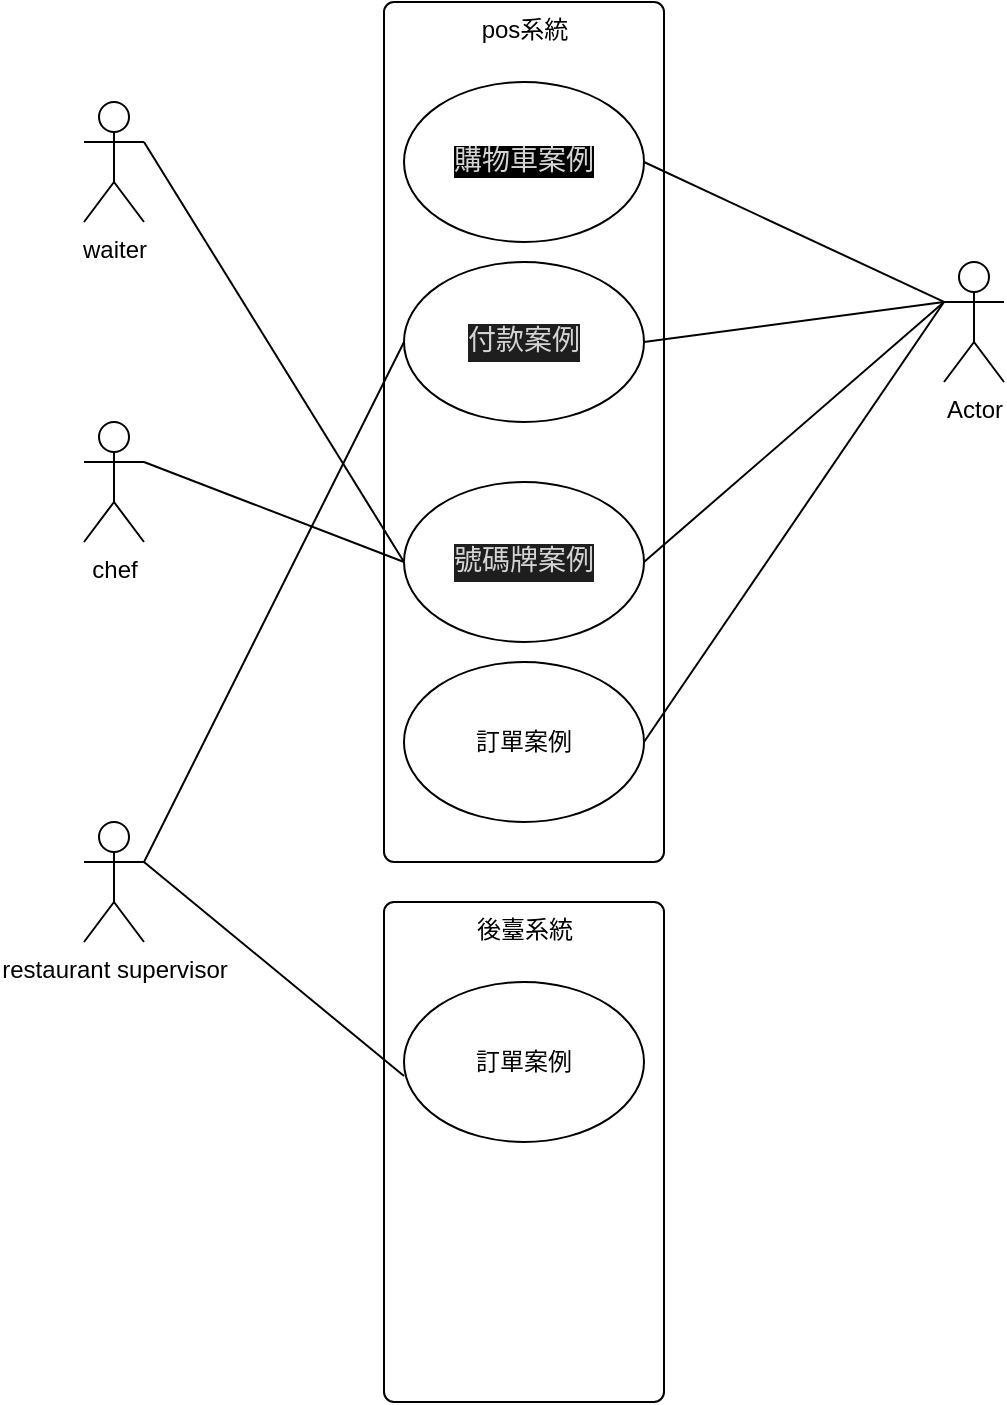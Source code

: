 <mxfile>
    <diagram id="qECihoOcTkfPVkBHCYOp" name="使用者案例">
        <mxGraphModel dx="901" dy="506" grid="1" gridSize="10" guides="1" tooltips="1" connect="1" arrows="1" fold="1" page="1" pageScale="1" pageWidth="827" pageHeight="1169" math="0" shadow="0">
            <root>
                <mxCell id="0"/>
                <mxCell id="1" parent="0"/>
                <mxCell id="4" value="&lt;span style=&quot;&quot;&gt;後臺系統&lt;/span&gt;" style="html=1;align=center;verticalAlign=top;rounded=1;absoluteArcSize=1;arcSize=10;dashed=0;" parent="1" vertex="1">
                    <mxGeometry x="230" y="470" width="140" height="250" as="geometry"/>
                </mxCell>
                <mxCell id="6" value="pos系統" style="html=1;align=center;verticalAlign=top;rounded=1;absoluteArcSize=1;arcSize=10;dashed=0;" parent="1" vertex="1">
                    <mxGeometry x="230" y="20" width="140" height="430" as="geometry"/>
                </mxCell>
                <mxCell id="3" value="&lt;div style=&quot;color: rgb(212, 212, 212); font-family: Consolas, &amp;quot;Courier New&amp;quot;, monospace; font-size: 14px; line-height: 19px;&quot;&gt;&lt;span style=&quot;background-color: rgb(0, 0, 0);&quot;&gt;購物車案例&lt;/span&gt;&lt;/div&gt;" style="ellipse;whiteSpace=wrap;html=1;" parent="1" vertex="1">
                    <mxGeometry x="240" y="60" width="120" height="80" as="geometry"/>
                </mxCell>
                <mxCell id="5" value="waiter" style="shape=umlActor;verticalLabelPosition=bottom;verticalAlign=top;html=1;" parent="1" vertex="1">
                    <mxGeometry x="80" y="70" width="30" height="60" as="geometry"/>
                </mxCell>
                <mxCell id="18" style="edgeStyle=none;html=1;exitX=1;exitY=0.333;exitDx=0;exitDy=0;exitPerimeter=0;entryX=0;entryY=0.588;entryDx=0;entryDy=0;entryPerimeter=0;endArrow=none;endFill=0;" parent="1" source="7" target="14" edge="1">
                    <mxGeometry relative="1" as="geometry"/>
                </mxCell>
                <mxCell id="7" value="restaurant supervisor" style="shape=umlActor;verticalLabelPosition=bottom;verticalAlign=top;html=1;" parent="1" vertex="1">
                    <mxGeometry x="80" y="430" width="30" height="60" as="geometry"/>
                </mxCell>
                <mxCell id="21" style="edgeStyle=none;html=1;entryX=1;entryY=0.5;entryDx=0;entryDy=0;endArrow=none;endFill=0;exitX=0;exitY=0.333;exitDx=0;exitDy=0;exitPerimeter=0;" parent="1" source="8" target="3" edge="1">
                    <mxGeometry relative="1" as="geometry">
                        <mxPoint x="430" y="190" as="sourcePoint"/>
                    </mxGeometry>
                </mxCell>
                <mxCell id="22" style="edgeStyle=none;html=1;exitX=0;exitY=0.333;exitDx=0;exitDy=0;exitPerimeter=0;entryX=1;entryY=0.5;entryDx=0;entryDy=0;endArrow=none;endFill=0;" parent="1" source="8" target="13" edge="1">
                    <mxGeometry relative="1" as="geometry"/>
                </mxCell>
                <mxCell id="23" style="edgeStyle=none;html=1;exitX=0;exitY=0.333;exitDx=0;exitDy=0;exitPerimeter=0;entryX=1;entryY=0.5;entryDx=0;entryDy=0;endArrow=none;endFill=0;" parent="1" source="8" target="19" edge="1">
                    <mxGeometry relative="1" as="geometry"/>
                </mxCell>
                <mxCell id="30" style="edgeStyle=none;html=1;exitX=0;exitY=0.333;exitDx=0;exitDy=0;exitPerimeter=0;entryX=1;entryY=0.5;entryDx=0;entryDy=0;endArrow=none;endFill=0;" parent="1" source="8" target="29" edge="1">
                    <mxGeometry relative="1" as="geometry"/>
                </mxCell>
                <mxCell id="8" value="Actor" style="shape=umlActor;verticalLabelPosition=bottom;verticalAlign=top;html=1;" parent="1" vertex="1">
                    <mxGeometry x="510" y="150" width="30" height="60" as="geometry"/>
                </mxCell>
                <mxCell id="9" value="chef" style="shape=umlActor;verticalLabelPosition=bottom;verticalAlign=top;html=1;" parent="1" vertex="1">
                    <mxGeometry x="80" y="230" width="30" height="60" as="geometry"/>
                </mxCell>
                <mxCell id="20" style="edgeStyle=none;html=1;exitX=0;exitY=0.5;exitDx=0;exitDy=0;entryX=1;entryY=0.333;entryDx=0;entryDy=0;entryPerimeter=0;endArrow=none;endFill=0;" parent="1" source="13" target="7" edge="1">
                    <mxGeometry relative="1" as="geometry"/>
                </mxCell>
                <mxCell id="13" value="&lt;div style=&quot;color: rgb(212, 212, 212); background-color: rgb(30, 30, 30); font-family: Consolas, &amp;quot;Courier New&amp;quot;, monospace; font-size: 14px; line-height: 19px;&quot;&gt;付款案例&lt;/div&gt;" style="ellipse;whiteSpace=wrap;html=1;" parent="1" vertex="1">
                    <mxGeometry x="240" y="150" width="120" height="80" as="geometry"/>
                </mxCell>
                <mxCell id="14" value="訂單案例" style="ellipse;whiteSpace=wrap;html=1;" parent="1" vertex="1">
                    <mxGeometry x="240" y="510" width="120" height="80" as="geometry"/>
                </mxCell>
                <mxCell id="24" style="edgeStyle=none;html=1;exitX=0;exitY=0.5;exitDx=0;exitDy=0;entryX=1;entryY=0.333;entryDx=0;entryDy=0;entryPerimeter=0;endArrow=none;endFill=0;" parent="1" source="19" target="5" edge="1">
                    <mxGeometry relative="1" as="geometry"/>
                </mxCell>
                <mxCell id="25" style="edgeStyle=none;html=1;exitX=0;exitY=0.5;exitDx=0;exitDy=0;entryX=1;entryY=0.333;entryDx=0;entryDy=0;entryPerimeter=0;endArrow=none;endFill=0;" parent="1" source="19" target="9" edge="1">
                    <mxGeometry relative="1" as="geometry"/>
                </mxCell>
                <mxCell id="19" value="&lt;div style=&quot;color: rgb(212, 212, 212); background-color: rgb(30, 30, 30); font-family: Consolas, &amp;quot;Courier New&amp;quot;, monospace; font-size: 14px; line-height: 19px;&quot;&gt;&lt;div style=&quot;line-height: 19px;&quot;&gt;號碼牌案例&lt;/div&gt;&lt;/div&gt;" style="ellipse;whiteSpace=wrap;html=1;" parent="1" vertex="1">
                    <mxGeometry x="240" y="260" width="120" height="80" as="geometry"/>
                </mxCell>
                <mxCell id="29" value="訂單案例" style="ellipse;whiteSpace=wrap;html=1;" parent="1" vertex="1">
                    <mxGeometry x="240" y="350" width="120" height="80" as="geometry"/>
                </mxCell>
            </root>
        </mxGraphModel>
    </diagram>
    <diagram id="82PADr6x4MjmLu8p6FVv" name="初步類別圖">
        <mxGraphModel dx="901" dy="506" grid="1" gridSize="10" guides="1" tooltips="1" connect="1" arrows="1" fold="1" page="1" pageScale="1" pageWidth="827" pageHeight="1169" math="0" shadow="0">
            <root>
                <mxCell id="0"/>
                <mxCell id="1" parent="0"/>
                <mxCell id="VuS-07AlRzy8lu9DhG5g-1" style="edgeStyle=none;html=1;exitX=0.5;exitY=0;exitDx=0;exitDy=0;entryX=0.5;entryY=0;entryDx=0;entryDy=0;endArrow=none;endFill=0;" parent="1" source="hAJrqZ_4Vn-tE6ME1J5W-5" target="hAJrqZ_4Vn-tE6ME1J5W-1" edge="1">
                    <mxGeometry relative="1" as="geometry">
                        <mxPoint x="80" y="270" as="targetPoint"/>
                        <Array as="points">
                            <mxPoint x="720" y="210"/>
                            <mxPoint x="80" y="210"/>
                        </Array>
                    </mxGeometry>
                </mxCell>
                <mxCell id="hAJrqZ_4Vn-tE6ME1J5W-1" value="顧客" style="swimlane;fontStyle=0;childLayout=stackLayout;horizontal=1;startSize=26;fillColor=none;horizontalStack=0;resizeParent=1;resizeParentMax=0;resizeLast=0;collapsible=1;marginBottom=0;" parent="1" vertex="1">
                    <mxGeometry x="10" y="347" width="140" height="104" as="geometry"/>
                </mxCell>
                <mxCell id="hAJrqZ_4Vn-tE6ME1J5W-2" value="-姓名                " style="text;strokeColor=none;fillColor=none;align=left;verticalAlign=top;spacingLeft=4;spacingRight=4;overflow=hidden;rotatable=0;points=[[0,0.5],[1,0.5]];portConstraint=eastwest;" parent="hAJrqZ_4Vn-tE6ME1J5W-1" vertex="1">
                    <mxGeometry y="26" width="140" height="26" as="geometry"/>
                </mxCell>
                <mxCell id="hAJrqZ_4Vn-tE6ME1J5W-3" value="-電話" style="text;strokeColor=none;fillColor=none;align=left;verticalAlign=top;spacingLeft=4;spacingRight=4;overflow=hidden;rotatable=0;points=[[0,0.5],[1,0.5]];portConstraint=eastwest;" parent="hAJrqZ_4Vn-tE6ME1J5W-1" vertex="1">
                    <mxGeometry y="52" width="140" height="26" as="geometry"/>
                </mxCell>
                <mxCell id="hAJrqZ_4Vn-tE6ME1J5W-4" value="-號碼牌編號" style="text;strokeColor=none;fillColor=none;align=left;verticalAlign=top;spacingLeft=4;spacingRight=4;overflow=hidden;rotatable=0;points=[[0,0.5],[1,0.5]];portConstraint=eastwest;" parent="hAJrqZ_4Vn-tE6ME1J5W-1" vertex="1">
                    <mxGeometry y="78" width="140" height="26" as="geometry"/>
                </mxCell>
                <mxCell id="hAJrqZ_4Vn-tE6ME1J5W-5" value="號碼牌" style="swimlane;fontStyle=0;childLayout=stackLayout;horizontal=1;startSize=26;fillColor=none;horizontalStack=0;resizeParent=1;resizeParentMax=0;resizeLast=0;collapsible=1;marginBottom=0;" parent="1" vertex="1">
                    <mxGeometry x="650" y="376" width="140" height="78" as="geometry"/>
                </mxCell>
                <mxCell id="hAJrqZ_4Vn-tE6ME1J5W-6" value="-號碼牌編號" style="text;strokeColor=none;fillColor=none;align=left;verticalAlign=top;spacingLeft=4;spacingRight=4;overflow=hidden;rotatable=0;points=[[0,0.5],[1,0.5]];portConstraint=eastwest;" parent="hAJrqZ_4Vn-tE6ME1J5W-5" vertex="1">
                    <mxGeometry y="26" width="140" height="26" as="geometry"/>
                </mxCell>
                <mxCell id="pBHuf90lVJNTkwSoRUku-136" value="-已選擇數量" style="text;strokeColor=none;fillColor=none;align=left;verticalAlign=top;spacingLeft=4;spacingRight=4;overflow=hidden;rotatable=0;points=[[0,0.5],[1,0.5]];portConstraint=eastwest;" parent="hAJrqZ_4Vn-tE6ME1J5W-5" vertex="1">
                    <mxGeometry y="52" width="140" height="26" as="geometry"/>
                </mxCell>
                <mxCell id="hAJrqZ_4Vn-tE6ME1J5W-9" value="購物車" style="swimlane;fontStyle=0;childLayout=stackLayout;horizontal=1;startSize=26;fillColor=none;horizontalStack=0;resizeParent=1;resizeParentMax=0;resizeLast=0;collapsible=1;marginBottom=0;" parent="1" vertex="1">
                    <mxGeometry x="440" y="350" width="140" height="104" as="geometry"/>
                </mxCell>
                <mxCell id="pBHuf90lVJNTkwSoRUku-84" value="-品項" style="text;strokeColor=none;fillColor=none;align=left;verticalAlign=top;spacingLeft=4;spacingRight=4;overflow=hidden;rotatable=0;points=[[0,0.5],[1,0.5]];portConstraint=eastwest;" parent="hAJrqZ_4Vn-tE6ME1J5W-9" vertex="1">
                    <mxGeometry y="26" width="140" height="26" as="geometry"/>
                </mxCell>
                <mxCell id="pBHuf90lVJNTkwSoRUku-85" value="-數量" style="text;strokeColor=none;fillColor=none;align=left;verticalAlign=top;spacingLeft=4;spacingRight=4;overflow=hidden;rotatable=0;points=[[0,0.5],[1,0.5]];portConstraint=eastwest;" parent="hAJrqZ_4Vn-tE6ME1J5W-9" vertex="1">
                    <mxGeometry y="52" width="140" height="26" as="geometry"/>
                </mxCell>
                <mxCell id="pBHuf90lVJNTkwSoRUku-86" value="-金額" style="text;strokeColor=none;fillColor=none;align=left;verticalAlign=top;spacingLeft=4;spacingRight=4;overflow=hidden;rotatable=0;points=[[0,0.5],[1,0.5]];portConstraint=eastwest;" parent="hAJrqZ_4Vn-tE6ME1J5W-9" vertex="1">
                    <mxGeometry y="78" width="140" height="26" as="geometry"/>
                </mxCell>
                <mxCell id="nwbaN4No80MVeSS00txD-1" style="edgeStyle=none;html=1;exitX=0.5;exitY=0;exitDx=0;exitDy=0;endArrow=none;endFill=0;" parent="1" source="hAJrqZ_4Vn-tE6ME1J5W-13" target="BgGRDCiuoUSb80fLECqQ-5" edge="1">
                    <mxGeometry relative="1" as="geometry"/>
                </mxCell>
                <mxCell id="hAJrqZ_4Vn-tE6ME1J5W-13" value="餐廳主管" style="swimlane;fontStyle=0;childLayout=stackLayout;horizontal=1;startSize=26;fillColor=none;horizontalStack=0;resizeParent=1;resizeParentMax=0;resizeLast=0;collapsible=1;marginBottom=0;" parent="1" vertex="1">
                    <mxGeometry x="900" y="380" width="140" height="78" as="geometry"/>
                </mxCell>
                <mxCell id="hAJrqZ_4Vn-tE6ME1J5W-14" value="-姓名" style="text;strokeColor=none;fillColor=none;align=left;verticalAlign=top;spacingLeft=4;spacingRight=4;overflow=hidden;rotatable=0;points=[[0,0.5],[1,0.5]];portConstraint=eastwest;" parent="hAJrqZ_4Vn-tE6ME1J5W-13" vertex="1">
                    <mxGeometry y="26" width="140" height="26" as="geometry"/>
                </mxCell>
                <mxCell id="hAJrqZ_4Vn-tE6ME1J5W-15" value="-員工編號" style="text;strokeColor=none;fillColor=none;align=left;verticalAlign=top;spacingLeft=4;spacingRight=4;overflow=hidden;rotatable=0;points=[[0,0.5],[1,0.5]];portConstraint=eastwest;" parent="hAJrqZ_4Vn-tE6ME1J5W-13" vertex="1">
                    <mxGeometry y="52" width="140" height="26" as="geometry"/>
                </mxCell>
                <mxCell id="pBHuf90lVJNTkwSoRUku-4" value="訂單系統" style="swimlane;fontStyle=0;childLayout=stackLayout;horizontal=1;startSize=26;fillColor=none;horizontalStack=0;resizeParent=1;resizeParentMax=0;resizeLast=0;collapsible=1;marginBottom=0;" parent="1" vertex="1">
                    <mxGeometry x="220" y="370" width="140" height="78" as="geometry"/>
                </mxCell>
                <mxCell id="pBHuf90lVJNTkwSoRUku-5" value="-訂單編號" style="text;strokeColor=none;fillColor=none;align=left;verticalAlign=top;spacingLeft=4;spacingRight=4;overflow=hidden;rotatable=0;points=[[0,0.5],[1,0.5]];portConstraint=eastwest;" parent="pBHuf90lVJNTkwSoRUku-4" vertex="1">
                    <mxGeometry y="26" width="140" height="26" as="geometry"/>
                </mxCell>
                <mxCell id="pBHuf90lVJNTkwSoRUku-6" value="-訂單時間" style="text;strokeColor=none;fillColor=none;align=left;verticalAlign=top;spacingLeft=4;spacingRight=4;overflow=hidden;rotatable=0;points=[[0,0.5],[1,0.5]];portConstraint=eastwest;" parent="pBHuf90lVJNTkwSoRUku-4" vertex="1">
                    <mxGeometry y="52" width="140" height="26" as="geometry"/>
                </mxCell>
                <mxCell id="pBHuf90lVJNTkwSoRUku-8" style="edgeStyle=none;html=1;endArrow=none;endFill=0;entryX=0;entryY=0.923;entryDx=0;entryDy=0;entryPerimeter=0;" parent="1" target="pBHuf90lVJNTkwSoRUku-5" edge="1">
                    <mxGeometry relative="1" as="geometry">
                        <mxPoint x="150" y="420" as="sourcePoint"/>
                        <mxPoint x="210" y="410" as="targetPoint"/>
                    </mxGeometry>
                </mxCell>
                <mxCell id="pBHuf90lVJNTkwSoRUku-10" value="&lt;font style=&quot;font-size: 14px;&quot;&gt;輸入&lt;/font&gt;" style="edgeLabel;html=1;align=center;verticalAlign=middle;resizable=0;points=[];" parent="1" vertex="1" connectable="0">
                    <mxGeometry x="140" y="290" as="geometry">
                        <mxPoint x="38" y="120" as="offset"/>
                    </mxGeometry>
                </mxCell>
                <mxCell id="pBHuf90lVJNTkwSoRUku-87" style="edgeStyle=none;html=1;entryX=0;entryY=0.5;entryDx=0;entryDy=0;endArrow=none;endFill=0;" parent="1" target="pBHuf90lVJNTkwSoRUku-85" edge="1">
                    <mxGeometry relative="1" as="geometry">
                        <mxPoint x="360" y="415" as="sourcePoint"/>
                    </mxGeometry>
                </mxCell>
                <mxCell id="pBHuf90lVJNTkwSoRUku-88" value="&lt;span style=&quot;color: rgb(240, 240, 240); font-family: Helvetica; font-style: normal; font-variant-ligatures: normal; font-variant-caps: normal; font-weight: 400; letter-spacing: normal; orphans: 2; text-align: center; text-indent: 0px; text-transform: none; widows: 2; word-spacing: 0px; -webkit-text-stroke-width: 0px; background-color: rgb(24, 20, 29); text-decoration-thickness: initial; text-decoration-style: initial; text-decoration-color: initial; float: none; display: inline !important;&quot;&gt;&lt;font style=&quot;font-size: 14px;&quot;&gt;對應&lt;/font&gt;&lt;/span&gt;" style="text;whiteSpace=wrap;html=1;" parent="1" vertex="1">
                    <mxGeometry x="384" y="390" width="30" height="13" as="geometry"/>
                </mxCell>
                <mxCell id="pBHuf90lVJNTkwSoRUku-90" value="" style="triangle;whiteSpace=wrap;html=1;fillColor=#0050ef;fontColor=#ffffff;strokeColor=#001DBC;" parent="1" vertex="1">
                    <mxGeometry x="200" y="399" width="20" height="20" as="geometry"/>
                </mxCell>
                <mxCell id="pBHuf90lVJNTkwSoRUku-94" value="" style="triangle;whiteSpace=wrap;html=1;fillColor=#0050ef;fontColor=#ffffff;strokeColor=#001DBC;" parent="1" vertex="1">
                    <mxGeometry x="420" y="390" width="20" height="20" as="geometry"/>
                </mxCell>
                <mxCell id="pBHuf90lVJNTkwSoRUku-112" style="edgeStyle=none;html=1;endArrow=none;endFill=0;exitX=1;exitY=0.5;exitDx=0;exitDy=0;entryX=0;entryY=0.5;entryDx=0;entryDy=0;" parent="1" source="pBHuf90lVJNTkwSoRUku-85" target="hAJrqZ_4Vn-tE6ME1J5W-6" edge="1">
                    <mxGeometry relative="1" as="geometry">
                        <mxPoint x="590" y="420" as="sourcePoint"/>
                        <mxPoint x="645" y="420" as="targetPoint"/>
                    </mxGeometry>
                </mxCell>
                <mxCell id="pBHuf90lVJNTkwSoRUku-117" value="" style="triangle;whiteSpace=wrap;html=1;fillColor=#0050ef;fontColor=#ffffff;strokeColor=#001DBC;" parent="1" vertex="1">
                    <mxGeometry x="630" y="392" width="20" height="20" as="geometry"/>
                </mxCell>
                <mxCell id="pBHuf90lVJNTkwSoRUku-119" value="&lt;span style=&quot;color: rgb(240, 240, 240); font-family: Helvetica; font-style: normal; font-variant-ligatures: normal; font-variant-caps: normal; font-weight: 400; letter-spacing: normal; orphans: 2; text-align: center; text-indent: 0px; text-transform: none; widows: 2; word-spacing: 0px; -webkit-text-stroke-width: 0px; background-color: rgb(24, 20, 29); text-decoration-thickness: initial; text-decoration-style: initial; text-decoration-color: initial; float: none; display: inline !important;&quot;&gt;&lt;font style=&quot;font-size: 14px;&quot;&gt;產生&lt;/font&gt;&lt;/span&gt;" style="text;whiteSpace=wrap;html=1;" parent="1" vertex="1">
                    <mxGeometry x="590" y="389" width="30" height="20" as="geometry"/>
                </mxCell>
                <mxCell id="pBHuf90lVJNTkwSoRUku-120" value="廚師" style="swimlane;fontStyle=0;childLayout=stackLayout;horizontal=1;startSize=26;fillColor=none;horizontalStack=0;resizeParent=1;resizeParentMax=0;resizeLast=0;collapsible=1;marginBottom=0;" parent="1" vertex="1">
                    <mxGeometry x="650" y="560" width="140" height="104" as="geometry"/>
                </mxCell>
                <mxCell id="pBHuf90lVJNTkwSoRUku-121" value="-姓名" style="text;strokeColor=none;fillColor=none;align=left;verticalAlign=top;spacingLeft=4;spacingRight=4;overflow=hidden;rotatable=0;points=[[0,0.5],[1,0.5]];portConstraint=eastwest;" parent="pBHuf90lVJNTkwSoRUku-120" vertex="1">
                    <mxGeometry y="26" width="140" height="26" as="geometry"/>
                </mxCell>
                <mxCell id="uZyFl2SKVjdVo5OU8nM6-3" value="-員工編號" style="text;strokeColor=none;fillColor=none;align=left;verticalAlign=top;spacingLeft=4;spacingRight=4;overflow=hidden;rotatable=0;points=[[0,0.5],[1,0.5]];portConstraint=eastwest;" parent="pBHuf90lVJNTkwSoRUku-120" vertex="1">
                    <mxGeometry y="52" width="140" height="26" as="geometry"/>
                </mxCell>
                <mxCell id="ab_S_wNIRrhUJm5WR4jQ-7" value="-號碼牌編號" style="text;strokeColor=none;fillColor=none;align=left;verticalAlign=top;spacingLeft=4;spacingRight=4;overflow=hidden;rotatable=0;points=[[0,0.5],[1,0.5]];portConstraint=eastwest;" parent="pBHuf90lVJNTkwSoRUku-120" vertex="1">
                    <mxGeometry y="78" width="140" height="26" as="geometry"/>
                </mxCell>
                <mxCell id="pBHuf90lVJNTkwSoRUku-126" value="" style="triangle;whiteSpace=wrap;html=1;fillColor=#0050ef;fontColor=#ffffff;strokeColor=#001DBC;rotation=90;" parent="1" vertex="1">
                    <mxGeometry x="725" y="540" width="20" height="20" as="geometry"/>
                </mxCell>
                <mxCell id="ab_S_wNIRrhUJm5WR4jQ-4" style="edgeStyle=none;html=1;endArrow=none;endFill=0;exitX=0.5;exitY=0;exitDx=0;exitDy=0;" parent="1" source="pBHuf90lVJNTkwSoRUku-120" edge="1">
                    <mxGeometry relative="1" as="geometry">
                        <mxPoint x="661.96" y="510" as="sourcePoint"/>
                        <mxPoint x="720.0" y="454" as="targetPoint"/>
                        <Array as="points">
                            <mxPoint x="720" y="500"/>
                        </Array>
                    </mxGeometry>
                </mxCell>
                <mxCell id="ab_S_wNIRrhUJm5WR4jQ-6" value="&lt;span style=&quot;color: rgb(240, 240, 240); font-family: Helvetica; font-style: normal; font-variant-ligatures: normal; font-variant-caps: normal; font-weight: 400; letter-spacing: normal; orphans: 2; text-align: center; text-indent: 0px; text-transform: none; widows: 2; word-spacing: 0px; -webkit-text-stroke-width: 0px; background-color: rgb(24, 20, 29); text-decoration-thickness: initial; text-decoration-style: initial; text-decoration-color: initial; float: none; display: inline !important;&quot;&gt;&lt;font style=&quot;font-size: 14px;&quot;&gt;提供&lt;/font&gt;&lt;/span&gt;" style="text;whiteSpace=wrap;html=1;" parent="1" vertex="1">
                    <mxGeometry x="720" y="510" width="35" height="13" as="geometry"/>
                </mxCell>
                <mxCell id="ab_S_wNIRrhUJm5WR4jQ-11" style="edgeStyle=none;html=1;endArrow=none;endFill=0;entryX=0;entryY=0.5;entryDx=0;entryDy=0;" parent="1" target="hAJrqZ_4Vn-tE6ME1J5W-14" edge="1">
                    <mxGeometry relative="1" as="geometry">
                        <mxPoint x="790" y="420" as="sourcePoint"/>
                        <mxPoint x="960" y="530" as="targetPoint"/>
                    </mxGeometry>
                </mxCell>
                <mxCell id="ab_S_wNIRrhUJm5WR4jQ-13" value="&lt;span style=&quot;color: rgb(240, 240, 240); font-family: Helvetica; font-style: normal; font-variant-ligatures: normal; font-variant-caps: normal; font-weight: 400; letter-spacing: normal; orphans: 2; text-align: center; text-indent: 0px; text-transform: none; widows: 2; word-spacing: 0px; -webkit-text-stroke-width: 0px; background-color: rgb(24, 20, 29); text-decoration-thickness: initial; text-decoration-style: initial; text-decoration-color: initial; float: none; display: inline !important;&quot;&gt;&lt;font style=&quot;font-size: 14px;&quot;&gt;提供&lt;/font&gt;&lt;/span&gt;" style="text;whiteSpace=wrap;html=1;" parent="1" vertex="1">
                    <mxGeometry x="840" y="390" width="30" height="33" as="geometry"/>
                </mxCell>
                <mxCell id="ab_S_wNIRrhUJm5WR4jQ-14" value="" style="triangle;whiteSpace=wrap;html=1;fillColor=#0050ef;fontColor=#ffffff;strokeColor=#001DBC;" parent="1" vertex="1">
                    <mxGeometry x="880" y="390" width="20" height="20" as="geometry"/>
                </mxCell>
                <mxCell id="VuS-07AlRzy8lu9DhG5g-2" value="&lt;span style=&quot;color: rgb(240, 240, 240); font-family: Helvetica; font-style: normal; font-variant-ligatures: normal; font-variant-caps: normal; font-weight: 400; letter-spacing: normal; orphans: 2; text-align: center; text-indent: 0px; text-transform: none; widows: 2; word-spacing: 0px; -webkit-text-stroke-width: 0px; background-color: rgb(24, 20, 29); text-decoration-thickness: initial; text-decoration-style: initial; text-decoration-color: initial; float: none; display: inline !important;&quot;&gt;&lt;font style=&quot;font-size: 15px;&quot;&gt;提供&lt;/font&gt;&lt;/span&gt;" style="text;whiteSpace=wrap;html=1;" parent="1" vertex="1">
                    <mxGeometry x="680" y="220" width="60" height="40" as="geometry"/>
                </mxCell>
                <mxCell id="VuS-07AlRzy8lu9DhG5g-3" value="" style="triangle;whiteSpace=wrap;html=1;fillColor=#0050ef;fontColor=#ffffff;strokeColor=#001DBC;rotation=-175;" parent="1" vertex="1">
                    <mxGeometry x="650" y="220" width="20" height="20" as="geometry"/>
                </mxCell>
                <mxCell id="OF6LgDVY5I-01RWUvwIg-1" style="edgeStyle=none;html=1;entryX=0.507;entryY=1.189;entryDx=0;entryDy=0;entryPerimeter=0;fontSize=14;endArrow=none;endFill=0;" parent="1" target="hAJrqZ_4Vn-tE6ME1J5W-15" edge="1">
                    <mxGeometry relative="1" as="geometry">
                        <mxPoint x="971" y="590" as="sourcePoint"/>
                    </mxGeometry>
                </mxCell>
                <mxCell id="B6JgMUlQO-KQwOv79HWO-1" value="後台系統" style="swimlane;fontStyle=0;childLayout=stackLayout;horizontal=1;startSize=26;fillColor=none;horizontalStack=0;resizeParent=1;resizeParentMax=0;resizeLast=0;collapsible=1;marginBottom=0;" parent="1" vertex="1">
                    <mxGeometry x="900" y="590" width="140" height="78" as="geometry"/>
                </mxCell>
                <mxCell id="B6JgMUlQO-KQwOv79HWO-2" value="-菜單編號" style="text;strokeColor=none;fillColor=none;align=left;verticalAlign=top;spacingLeft=4;spacingRight=4;overflow=hidden;rotatable=0;points=[[0,0.5],[1,0.5]];portConstraint=eastwest;" parent="B6JgMUlQO-KQwOv79HWO-1" vertex="1">
                    <mxGeometry y="26" width="140" height="26" as="geometry"/>
                </mxCell>
                <mxCell id="B6JgMUlQO-KQwOv79HWO-3" value="-菜單金額" style="text;strokeColor=none;fillColor=none;align=left;verticalAlign=top;spacingLeft=4;spacingRight=4;overflow=hidden;rotatable=0;points=[[0,0.5],[1,0.5]];portConstraint=eastwest;" parent="B6JgMUlQO-KQwOv79HWO-1" vertex="1">
                    <mxGeometry y="52" width="140" height="26" as="geometry"/>
                </mxCell>
                <mxCell id="wcq0JYGw0HwkBn0DrlcB-6" style="edgeStyle=none;html=1;exitX=0.5;exitY=0;exitDx=0;exitDy=0;entryX=0.498;entryY=1.05;entryDx=0;entryDy=0;entryPerimeter=0;fontSize=14;endArrow=none;endFill=0;" parent="1" source="wcq0JYGw0HwkBn0DrlcB-1" target="ab_S_wNIRrhUJm5WR4jQ-7" edge="1">
                    <mxGeometry relative="1" as="geometry"/>
                </mxCell>
                <mxCell id="wcq0JYGw0HwkBn0DrlcB-1" value="員工" style="swimlane;fontStyle=0;childLayout=stackLayout;horizontal=1;startSize=26;fillColor=none;horizontalStack=0;resizeParent=1;resizeParentMax=0;resizeLast=0;collapsible=1;marginBottom=0;" parent="1" vertex="1">
                    <mxGeometry x="650" y="770" width="140" height="130" as="geometry"/>
                </mxCell>
                <mxCell id="wcq0JYGw0HwkBn0DrlcB-2" value="-姓名" style="text;strokeColor=none;fillColor=none;align=left;verticalAlign=top;spacingLeft=4;spacingRight=4;overflow=hidden;rotatable=0;points=[[0,0.5],[1,0.5]];portConstraint=eastwest;" parent="wcq0JYGw0HwkBn0DrlcB-1" vertex="1">
                    <mxGeometry y="26" width="140" height="26" as="geometry"/>
                </mxCell>
                <mxCell id="wcq0JYGw0HwkBn0DrlcB-3" value="-員工編號" style="text;strokeColor=none;fillColor=none;align=left;verticalAlign=top;spacingLeft=4;spacingRight=4;overflow=hidden;rotatable=0;points=[[0,0.5],[1,0.5]];portConstraint=eastwest;" parent="wcq0JYGw0HwkBn0DrlcB-1" vertex="1">
                    <mxGeometry y="52" width="140" height="26" as="geometry"/>
                </mxCell>
                <mxCell id="wcq0JYGw0HwkBn0DrlcB-4" value="-號碼牌編號" style="text;strokeColor=none;fillColor=none;align=left;verticalAlign=top;spacingLeft=4;spacingRight=4;overflow=hidden;rotatable=0;points=[[0,0.5],[1,0.5]];portConstraint=eastwest;" parent="wcq0JYGw0HwkBn0DrlcB-1" vertex="1">
                    <mxGeometry y="78" width="140" height="26" as="geometry"/>
                </mxCell>
                <mxCell id="wcq0JYGw0HwkBn0DrlcB-10" value="-客戶" style="text;strokeColor=none;fillColor=none;align=left;verticalAlign=top;spacingLeft=4;spacingRight=4;overflow=hidden;rotatable=0;points=[[0,0.5],[1,0.5]];portConstraint=eastwest;" parent="wcq0JYGw0HwkBn0DrlcB-1" vertex="1">
                    <mxGeometry y="104" width="140" height="26" as="geometry"/>
                </mxCell>
                <mxCell id="wcq0JYGw0HwkBn0DrlcB-8" value="" style="triangle;whiteSpace=wrap;html=1;fillColor=#0050ef;fontColor=#ffffff;strokeColor=#001DBC;rotation=90;" parent="1" vertex="1">
                    <mxGeometry x="725" y="750" width="20" height="20" as="geometry"/>
                </mxCell>
                <mxCell id="wcq0JYGw0HwkBn0DrlcB-9" value="&lt;span style=&quot;color: rgb(240, 240, 240); font-family: Helvetica; font-style: normal; font-variant-ligatures: normal; font-variant-caps: normal; font-weight: 400; letter-spacing: normal; orphans: 2; text-align: center; text-indent: 0px; text-transform: none; widows: 2; word-spacing: 0px; -webkit-text-stroke-width: 0px; background-color: rgb(24, 20, 29); text-decoration-thickness: initial; text-decoration-style: initial; text-decoration-color: initial; float: none; display: inline !important;&quot;&gt;&lt;font style=&quot;font-size: 14px;&quot;&gt;提供&lt;/font&gt;&lt;/span&gt;" style="text;whiteSpace=wrap;html=1;" parent="1" vertex="1">
                    <mxGeometry x="725" y="720" width="35" height="13" as="geometry"/>
                </mxCell>
                <mxCell id="OF6LgDVY5I-01RWUvwIg-2" value="" style="triangle;whiteSpace=wrap;html=1;fillColor=#0050ef;fontColor=#ffffff;strokeColor=#001DBC;rotation=90;" parent="1" vertex="1">
                    <mxGeometry x="970" y="570" width="20" height="20" as="geometry"/>
                </mxCell>
                <mxCell id="OF6LgDVY5I-01RWUvwIg-3" value="&lt;span style=&quot;color: rgb(240, 240, 240); font-family: Helvetica; font-style: normal; font-variant-ligatures: normal; font-variant-caps: normal; font-weight: 400; letter-spacing: normal; orphans: 2; text-align: center; text-indent: 0px; text-transform: none; widows: 2; word-spacing: 0px; -webkit-text-stroke-width: 0px; background-color: rgb(24, 20, 29); text-decoration-thickness: initial; text-decoration-style: initial; text-decoration-color: initial; float: none; display: inline !important;&quot;&gt;&lt;font style=&quot;font-size: 14px;&quot;&gt;更改&lt;/font&gt;&lt;/span&gt;" style="text;whiteSpace=wrap;html=1;" parent="1" vertex="1">
                    <mxGeometry x="970" y="540" width="35" height="13" as="geometry"/>
                </mxCell>
                <mxCell id="vbbRUpwnSLoIVsdjADxi-1" style="edgeStyle=none;html=1;exitX=0;exitY=0.5;exitDx=0;exitDy=0;fontSize=14;endArrow=none;endFill=0;entryX=0.444;entryY=1.001;entryDx=0;entryDy=0;entryPerimeter=0;" parent="1" source="wcq0JYGw0HwkBn0DrlcB-3" target="hAJrqZ_4Vn-tE6ME1J5W-4" edge="1">
                    <mxGeometry relative="1" as="geometry">
                        <mxPoint x="50" y="840" as="targetPoint"/>
                        <Array as="points">
                            <mxPoint x="70" y="835"/>
                        </Array>
                    </mxGeometry>
                </mxCell>
                <mxCell id="vbbRUpwnSLoIVsdjADxi-2" value="&lt;span style=&quot;color: rgb(240, 240, 240); font-family: Helvetica; font-style: normal; font-variant-ligatures: normal; font-variant-caps: normal; font-weight: 400; letter-spacing: normal; orphans: 2; text-align: center; text-indent: 0px; text-transform: none; widows: 2; word-spacing: 0px; -webkit-text-stroke-width: 0px; background-color: rgb(24, 20, 29); text-decoration-thickness: initial; text-decoration-style: initial; text-decoration-color: initial; float: none; display: inline !important;&quot;&gt;&lt;font style=&quot;font-size: 14px;&quot;&gt;提供&lt;/font&gt;&lt;/span&gt;" style="text;whiteSpace=wrap;html=1;" parent="1" vertex="1">
                    <mxGeometry x="580" y="810" width="35" height="13" as="geometry"/>
                </mxCell>
                <mxCell id="vbbRUpwnSLoIVsdjADxi-3" value="" style="triangle;whiteSpace=wrap;html=1;fillColor=#0050ef;fontColor=#ffffff;strokeColor=#001DBC;rotation=-180;" parent="1" vertex="1">
                    <mxGeometry x="560" y="810" width="15" height="20" as="geometry"/>
                </mxCell>
                <mxCell id="nwbaN4No80MVeSS00txD-2" style="edgeStyle=none;html=1;exitX=0.5;exitY=0;exitDx=0;exitDy=0;endArrow=none;endFill=0;entryX=0.25;entryY=0;entryDx=0;entryDy=0;" parent="1" source="BgGRDCiuoUSb80fLECqQ-1" target="hAJrqZ_4Vn-tE6ME1J5W-1" edge="1">
                    <mxGeometry relative="1" as="geometry">
                        <mxPoint x="50" y="210" as="targetPoint"/>
                        <Array as="points">
                            <mxPoint x="970" y="80"/>
                            <mxPoint x="45" y="80"/>
                        </Array>
                    </mxGeometry>
                </mxCell>
                <mxCell id="BgGRDCiuoUSb80fLECqQ-1" value="付款系統" style="swimlane;fontStyle=0;childLayout=stackLayout;horizontal=1;startSize=26;fillColor=none;horizontalStack=0;resizeParent=1;resizeParentMax=0;resizeLast=0;collapsible=1;marginBottom=0;" parent="1" vertex="1">
                    <mxGeometry x="900" y="190" width="140" height="130" as="geometry"/>
                </mxCell>
                <mxCell id="BgGRDCiuoUSb80fLECqQ-2" value="-主管姓名" style="text;strokeColor=none;fillColor=none;align=left;verticalAlign=top;spacingLeft=4;spacingRight=4;overflow=hidden;rotatable=0;points=[[0,0.5],[1,0.5]];portConstraint=eastwest;" parent="BgGRDCiuoUSb80fLECqQ-1" vertex="1">
                    <mxGeometry y="26" width="140" height="26" as="geometry"/>
                </mxCell>
                <mxCell id="BgGRDCiuoUSb80fLECqQ-3" value="-主管編號" style="text;strokeColor=none;fillColor=none;align=left;verticalAlign=top;spacingLeft=4;spacingRight=4;overflow=hidden;rotatable=0;points=[[0,0.5],[1,0.5]];portConstraint=eastwest;" parent="BgGRDCiuoUSb80fLECqQ-1" vertex="1">
                    <mxGeometry y="52" width="140" height="26" as="geometry"/>
                </mxCell>
                <mxCell id="BgGRDCiuoUSb80fLECqQ-4" value="-客戶號碼牌編號" style="text;strokeColor=none;fillColor=none;align=left;verticalAlign=top;spacingLeft=4;spacingRight=4;overflow=hidden;rotatable=0;points=[[0,0.5],[1,0.5]];portConstraint=eastwest;" parent="BgGRDCiuoUSb80fLECqQ-1" vertex="1">
                    <mxGeometry y="78" width="140" height="26" as="geometry"/>
                </mxCell>
                <mxCell id="BgGRDCiuoUSb80fLECqQ-5" value="-客戶付款方式" style="text;strokeColor=none;fillColor=none;align=left;verticalAlign=top;spacingLeft=4;spacingRight=4;overflow=hidden;rotatable=0;points=[[0,0.5],[1,0.5]];portConstraint=eastwest;" parent="BgGRDCiuoUSb80fLECqQ-1" vertex="1">
                    <mxGeometry y="104" width="140" height="26" as="geometry"/>
                </mxCell>
                <mxCell id="nwbaN4No80MVeSS00txD-3" value="&lt;span style=&quot;color: rgb(240, 240, 240); font-family: Helvetica; font-style: normal; font-variant-ligatures: normal; font-variant-caps: normal; font-weight: 400; letter-spacing: normal; orphans: 2; text-align: center; text-indent: 0px; text-transform: none; widows: 2; word-spacing: 0px; -webkit-text-stroke-width: 0px; background-color: rgb(24, 20, 29); text-decoration-thickness: initial; text-decoration-style: initial; text-decoration-color: initial; float: none; display: inline !important;&quot;&gt;&lt;font style=&quot;font-size: 14px;&quot;&gt;對應&lt;/font&gt;&lt;/span&gt;" style="text;whiteSpace=wrap;html=1;" parent="1" vertex="1">
                    <mxGeometry x="972.5" y="343" width="30" height="33" as="geometry"/>
                </mxCell>
                <mxCell id="nwbaN4No80MVeSS00txD-4" value="&lt;span style=&quot;color: rgb(240, 240, 240); font-family: Helvetica; font-style: normal; font-variant-ligatures: normal; font-variant-caps: normal; font-weight: 400; letter-spacing: normal; orphans: 2; text-align: center; text-indent: 0px; text-transform: none; widows: 2; word-spacing: 0px; -webkit-text-stroke-width: 0px; text-decoration-thickness: initial; text-decoration-style: initial; text-decoration-color: initial; float: none; display: inline !important;&quot;&gt;&lt;font style=&quot;font-size: 14px;&quot;&gt;提供&lt;/font&gt;&lt;/span&gt;" style="text;whiteSpace=wrap;html=1;" parent="1" vertex="1">
                    <mxGeometry x="65" y="90" width="30" height="33" as="geometry"/>
                </mxCell>
                <mxCell id="nwbaN4No80MVeSS00txD-5" value="" style="triangle;whiteSpace=wrap;html=1;fillColor=#0050ef;fontColor=#ffffff;strokeColor=#001DBC;rotation=1;" parent="1" vertex="1">
                    <mxGeometry x="100" y="90" width="20" height="20" as="geometry"/>
                </mxCell>
                <mxCell id="nwbaN4No80MVeSS00txD-6" value="" style="triangle;whiteSpace=wrap;html=1;fillColor=#0050ef;fontColor=#ffffff;strokeColor=#001DBC;rotation=90;" parent="1" vertex="1">
                    <mxGeometry x="1005" y="349.5" width="20" height="20" as="geometry"/>
                </mxCell>
            </root>
        </mxGraphModel>
    </diagram>
    <diagram id="FDLMYAm-hFE-y2Uc8FsO" name="類別圖">
        <mxGraphModel dx="1638" dy="920" grid="1" gridSize="10" guides="1" tooltips="1" connect="1" arrows="1" fold="1" page="1" pageScale="1" pageWidth="827" pageHeight="1169" math="0" shadow="0">
            <root>
                <mxCell id="0"/>
                <mxCell id="1" parent="0"/>
                <mxCell id="bs6P8zE_00heTooHZKNZ-41" value="顧客" style="swimlane;fontStyle=1;align=center;verticalAlign=top;childLayout=stackLayout;horizontal=1;startSize=26;horizontalStack=0;resizeParent=1;resizeParentMax=0;resizeLast=0;collapsible=1;marginBottom=0;fontSize=14;" parent="1" vertex="1">
                    <mxGeometry y="480" width="160" height="164" as="geometry"/>
                </mxCell>
                <mxCell id="bs6P8zE_00heTooHZKNZ-42" value="-姓名                " style="text;strokeColor=none;fillColor=none;align=left;verticalAlign=top;spacingLeft=4;spacingRight=4;overflow=hidden;rotatable=0;points=[[0,0.5],[1,0.5]];portConstraint=eastwest;fontSize=14;" parent="bs6P8zE_00heTooHZKNZ-41" vertex="1">
                    <mxGeometry y="26" width="160" height="26" as="geometry"/>
                </mxCell>
                <mxCell id="bs6P8zE_00heTooHZKNZ-45" value="-電話" style="text;strokeColor=none;fillColor=none;align=left;verticalAlign=top;spacingLeft=4;spacingRight=4;overflow=hidden;rotatable=0;points=[[0,0.5],[1,0.5]];portConstraint=eastwest;fontSize=14;" parent="bs6P8zE_00heTooHZKNZ-41" vertex="1">
                    <mxGeometry y="52" width="160" height="26" as="geometry"/>
                </mxCell>
                <mxCell id="bs6P8zE_00heTooHZKNZ-46" value="-號碼牌編號" style="text;strokeColor=none;fillColor=none;align=left;verticalAlign=top;spacingLeft=4;spacingRight=4;overflow=hidden;rotatable=0;points=[[0,0.5],[1,0.5]];portConstraint=eastwest;fontSize=14;" parent="bs6P8zE_00heTooHZKNZ-41" vertex="1">
                    <mxGeometry y="78" width="160" height="26" as="geometry"/>
                </mxCell>
                <mxCell id="bs6P8zE_00heTooHZKNZ-43" value="" style="line;strokeWidth=1;fillColor=none;align=left;verticalAlign=middle;spacingTop=-1;spacingLeft=3;spacingRight=3;rotatable=0;labelPosition=right;points=[];portConstraint=eastwest;strokeColor=inherit;fontSize=14;" parent="bs6P8zE_00heTooHZKNZ-41" vertex="1">
                    <mxGeometry y="104" width="160" height="8" as="geometry"/>
                </mxCell>
                <mxCell id="bs6P8zE_00heTooHZKNZ-44" value="-進入用餐" style="text;strokeColor=none;fillColor=none;align=left;verticalAlign=top;spacingLeft=4;spacingRight=4;overflow=hidden;rotatable=0;points=[[0,0.5],[1,0.5]];portConstraint=eastwest;fontSize=14;" parent="bs6P8zE_00heTooHZKNZ-41" vertex="1">
                    <mxGeometry y="112" width="160" height="26" as="geometry"/>
                </mxCell>
                <mxCell id="LDSjx-zqO6YKCV2hKGRO-1" value="-結帳" style="text;strokeColor=none;fillColor=none;align=left;verticalAlign=top;spacingLeft=4;spacingRight=4;overflow=hidden;rotatable=0;points=[[0,0.5],[1,0.5]];portConstraint=eastwest;fontSize=14;" parent="bs6P8zE_00heTooHZKNZ-41" vertex="1">
                    <mxGeometry y="138" width="160" height="26" as="geometry"/>
                </mxCell>
                <mxCell id="bs6P8zE_00heTooHZKNZ-48" value="訂單系統" style="swimlane;fontStyle=1;align=center;verticalAlign=top;childLayout=stackLayout;horizontal=1;startSize=26;horizontalStack=0;resizeParent=1;resizeParentMax=0;resizeLast=0;collapsible=1;marginBottom=0;fontSize=14;" parent="1" vertex="1">
                    <mxGeometry x="280" y="480" width="160" height="164" as="geometry"/>
                </mxCell>
                <mxCell id="bs6P8zE_00heTooHZKNZ-49" value="-訂單編號" style="text;strokeColor=none;fillColor=none;align=left;verticalAlign=top;spacingLeft=4;spacingRight=4;overflow=hidden;rotatable=0;points=[[0,0.5],[1,0.5]];portConstraint=eastwest;fontSize=14;" parent="bs6P8zE_00heTooHZKNZ-48" vertex="1">
                    <mxGeometry y="26" width="160" height="26" as="geometry"/>
                </mxCell>
                <mxCell id="bs6P8zE_00heTooHZKNZ-50" value="-訂單時間" style="text;strokeColor=none;fillColor=none;align=left;verticalAlign=top;spacingLeft=4;spacingRight=4;overflow=hidden;rotatable=0;points=[[0,0.5],[1,0.5]];portConstraint=eastwest;fontSize=14;" parent="bs6P8zE_00heTooHZKNZ-48" vertex="1">
                    <mxGeometry y="52" width="160" height="26" as="geometry"/>
                </mxCell>
                <mxCell id="LDSjx-zqO6YKCV2hKGRO-2" value="-訂單數量" style="text;strokeColor=none;fillColor=none;align=left;verticalAlign=top;spacingLeft=4;spacingRight=4;overflow=hidden;rotatable=0;points=[[0,0.5],[1,0.5]];portConstraint=eastwest;fontSize=14;" parent="bs6P8zE_00heTooHZKNZ-48" vertex="1">
                    <mxGeometry y="78" width="160" height="26" as="geometry"/>
                </mxCell>
                <mxCell id="bs6P8zE_00heTooHZKNZ-52" value="" style="line;strokeWidth=1;fillColor=none;align=left;verticalAlign=middle;spacingTop=-1;spacingLeft=3;spacingRight=3;rotatable=0;labelPosition=right;points=[];portConstraint=eastwest;strokeColor=inherit;fontSize=14;" parent="bs6P8zE_00heTooHZKNZ-48" vertex="1">
                    <mxGeometry y="104" width="160" height="8" as="geometry"/>
                </mxCell>
                <mxCell id="bs6P8zE_00heTooHZKNZ-53" value="+ 顯示菜單種類" style="text;strokeColor=none;fillColor=none;align=left;verticalAlign=top;spacingLeft=4;spacingRight=4;overflow=hidden;rotatable=0;points=[[0,0.5],[1,0.5]];portConstraint=eastwest;fontSize=14;" parent="bs6P8zE_00heTooHZKNZ-48" vertex="1">
                    <mxGeometry y="112" width="160" height="26" as="geometry"/>
                </mxCell>
                <mxCell id="g708z0QEO_OZ2-TrdCvY-1" value="+ 新增、修改、刪除" style="text;strokeColor=none;fillColor=none;align=left;verticalAlign=top;spacingLeft=4;spacingRight=4;overflow=hidden;rotatable=0;points=[[0,0.5],[1,0.5]];portConstraint=eastwest;fontSize=14;" parent="bs6P8zE_00heTooHZKNZ-48" vertex="1">
                    <mxGeometry y="138" width="160" height="26" as="geometry"/>
                </mxCell>
                <mxCell id="bs6P8zE_00heTooHZKNZ-54" value="購物車" style="swimlane;fontStyle=1;align=center;verticalAlign=top;childLayout=stackLayout;horizontal=1;startSize=26;horizontalStack=0;resizeParent=1;resizeParentMax=0;resizeLast=0;collapsible=1;marginBottom=0;fontSize=14;" parent="1" vertex="1">
                    <mxGeometry x="560" y="478" width="160" height="182" as="geometry"/>
                </mxCell>
                <mxCell id="bs6P8zE_00heTooHZKNZ-55" value="-品項" style="text;strokeColor=none;fillColor=none;align=left;verticalAlign=top;spacingLeft=4;spacingRight=4;overflow=hidden;rotatable=0;points=[[0,0.5],[1,0.5]];portConstraint=eastwest;fontSize=14;" parent="bs6P8zE_00heTooHZKNZ-54" vertex="1">
                    <mxGeometry y="26" width="160" height="26" as="geometry"/>
                </mxCell>
                <mxCell id="bs6P8zE_00heTooHZKNZ-56" value="-數量" style="text;strokeColor=none;fillColor=none;align=left;verticalAlign=top;spacingLeft=4;spacingRight=4;overflow=hidden;rotatable=0;points=[[0,0.5],[1,0.5]];portConstraint=eastwest;fontSize=14;" parent="bs6P8zE_00heTooHZKNZ-54" vertex="1">
                    <mxGeometry y="52" width="160" height="26" as="geometry"/>
                </mxCell>
                <mxCell id="bs6P8zE_00heTooHZKNZ-59" value="-金額" style="text;strokeColor=none;fillColor=none;align=left;verticalAlign=top;spacingLeft=4;spacingRight=4;overflow=hidden;rotatable=0;points=[[0,0.5],[1,0.5]];portConstraint=eastwest;fontSize=14;" parent="bs6P8zE_00heTooHZKNZ-54" vertex="1">
                    <mxGeometry y="78" width="160" height="26" as="geometry"/>
                </mxCell>
                <mxCell id="bs6P8zE_00heTooHZKNZ-57" value="" style="line;strokeWidth=1;fillColor=none;align=left;verticalAlign=middle;spacingTop=-1;spacingLeft=3;spacingRight=3;rotatable=0;labelPosition=right;points=[];portConstraint=eastwest;strokeColor=inherit;fontSize=14;" parent="bs6P8zE_00heTooHZKNZ-54" vertex="1">
                    <mxGeometry y="104" width="160" height="8" as="geometry"/>
                </mxCell>
                <mxCell id="bs6P8zE_00heTooHZKNZ-58" value="+ 已選擇數量" style="text;strokeColor=none;fillColor=none;align=left;verticalAlign=top;spacingLeft=4;spacingRight=4;overflow=hidden;rotatable=0;points=[[0,0.5],[1,0.5]];portConstraint=eastwest;fontSize=14;" parent="bs6P8zE_00heTooHZKNZ-54" vertex="1">
                    <mxGeometry y="112" width="160" height="18" as="geometry"/>
                </mxCell>
                <mxCell id="LDSjx-zqO6YKCV2hKGRO-3" value="+ 總消費金額" style="text;strokeColor=none;fillColor=none;align=left;verticalAlign=top;spacingLeft=4;spacingRight=4;overflow=hidden;rotatable=0;points=[[0,0.5],[1,0.5]];portConstraint=eastwest;fontSize=14;" parent="bs6P8zE_00heTooHZKNZ-54" vertex="1">
                    <mxGeometry y="130" width="160" height="26" as="geometry"/>
                </mxCell>
                <mxCell id="LDSjx-zqO6YKCV2hKGRO-5" value="+ 付款方式" style="text;strokeColor=none;fillColor=none;align=left;verticalAlign=top;spacingLeft=4;spacingRight=4;overflow=hidden;rotatable=0;points=[[0,0.5],[1,0.5]];portConstraint=eastwest;fontSize=14;" parent="bs6P8zE_00heTooHZKNZ-54" vertex="1">
                    <mxGeometry y="156" width="160" height="26" as="geometry"/>
                </mxCell>
                <mxCell id="xerzJLB3Y-bo9f9R_i_R-5" style="edgeStyle=none;html=1;exitX=1;exitY=0.5;exitDx=0;exitDy=0;entryX=0.994;entryY=1.297;entryDx=0;entryDy=0;entryPerimeter=0;fontSize=14;endArrow=none;endFill=0;" parent="bs6P8zE_00heTooHZKNZ-54" source="bs6P8zE_00heTooHZKNZ-59" target="bs6P8zE_00heTooHZKNZ-59" edge="1">
                    <mxGeometry relative="1" as="geometry"/>
                </mxCell>
                <mxCell id="upNNehX8jOqSXuqnTo5b-5" style="edgeStyle=none;html=1;fontSize=14;endArrow=none;endFill=0;entryX=0.5;entryY=0;entryDx=0;entryDy=0;exitX=0.5;exitY=0;exitDx=0;exitDy=0;" parent="1" source="bs6P8zE_00heTooHZKNZ-61" target="bs6P8zE_00heTooHZKNZ-41" edge="1">
                    <mxGeometry relative="1" as="geometry">
                        <mxPoint x="80" y="260" as="targetPoint"/>
                        <Array as="points">
                            <mxPoint x="940" y="220"/>
                            <mxPoint x="80" y="220"/>
                        </Array>
                        <mxPoint x="930" y="490" as="sourcePoint"/>
                    </mxGeometry>
                </mxCell>
                <mxCell id="bs6P8zE_00heTooHZKNZ-61" value="號碼牌" style="swimlane;fontStyle=1;align=center;verticalAlign=top;childLayout=stackLayout;horizontal=1;startSize=26;horizontalStack=0;resizeParent=1;resizeParentMax=0;resizeLast=0;collapsible=1;marginBottom=0;fontSize=14;" parent="1" vertex="1">
                    <mxGeometry x="860" y="480" width="160" height="138" as="geometry"/>
                </mxCell>
                <mxCell id="bs6P8zE_00heTooHZKNZ-62" value="-號碼牌編號" style="text;strokeColor=none;fillColor=none;align=left;verticalAlign=top;spacingLeft=4;spacingRight=4;overflow=hidden;rotatable=0;points=[[0,0.5],[1,0.5]];portConstraint=eastwest;fontSize=14;" parent="bs6P8zE_00heTooHZKNZ-61" vertex="1">
                    <mxGeometry y="26" width="160" height="26" as="geometry"/>
                </mxCell>
                <mxCell id="bs6P8zE_00heTooHZKNZ-63" value="-已選擇數量" style="text;strokeColor=none;fillColor=none;align=left;verticalAlign=top;spacingLeft=4;spacingRight=4;overflow=hidden;rotatable=0;points=[[0,0.5],[1,0.5]];portConstraint=eastwest;fontSize=14;" parent="bs6P8zE_00heTooHZKNZ-61" vertex="1">
                    <mxGeometry y="52" width="160" height="26" as="geometry"/>
                </mxCell>
                <mxCell id="bs6P8zE_00heTooHZKNZ-65" value="" style="line;strokeWidth=1;fillColor=none;align=left;verticalAlign=middle;spacingTop=-1;spacingLeft=3;spacingRight=3;rotatable=0;labelPosition=right;points=[];portConstraint=eastwest;strokeColor=inherit;fontSize=14;" parent="bs6P8zE_00heTooHZKNZ-61" vertex="1">
                    <mxGeometry y="78" width="160" height="8" as="geometry"/>
                </mxCell>
                <mxCell id="bs6P8zE_00heTooHZKNZ-66" value="+ 訂單號碼編號" style="text;strokeColor=none;fillColor=none;align=left;verticalAlign=top;spacingLeft=4;spacingRight=4;overflow=hidden;rotatable=0;points=[[0,0.5],[1,0.5]];portConstraint=eastwest;fontSize=14;" parent="bs6P8zE_00heTooHZKNZ-61" vertex="1">
                    <mxGeometry y="86" width="160" height="26" as="geometry"/>
                </mxCell>
                <mxCell id="LDSjx-zqO6YKCV2hKGRO-4" value="+ 結帳金額" style="text;strokeColor=none;fillColor=none;align=left;verticalAlign=top;spacingLeft=4;spacingRight=4;overflow=hidden;rotatable=0;points=[[0,0.5],[1,0.5]];portConstraint=eastwest;fontSize=14;" parent="bs6P8zE_00heTooHZKNZ-61" vertex="1">
                    <mxGeometry y="112" width="160" height="26" as="geometry"/>
                </mxCell>
                <mxCell id="0eZ1Bzetqzir8kpuY6DS-2" style="edgeStyle=none;html=1;entryX=0.489;entryY=1.068;entryDx=0;entryDy=0;entryPerimeter=0;endArrow=none;endFill=0;" parent="1" target="748ATfoR37kduJxwtpP6-5" edge="1">
                    <mxGeometry relative="1" as="geometry">
                        <mxPoint x="1225.76" y="405.564" as="targetPoint"/>
                        <mxPoint x="1240" y="500" as="sourcePoint"/>
                    </mxGeometry>
                </mxCell>
                <mxCell id="bs6P8zE_00heTooHZKNZ-67" value="餐廳主管" style="swimlane;fontStyle=1;align=center;verticalAlign=top;childLayout=stackLayout;horizontal=1;startSize=26;horizontalStack=0;resizeParent=1;resizeParentMax=0;resizeLast=0;collapsible=1;marginBottom=0;fontSize=14;" parent="1" vertex="1">
                    <mxGeometry x="1150" y="480" width="160" height="138" as="geometry"/>
                </mxCell>
                <mxCell id="bs6P8zE_00heTooHZKNZ-68" value="-姓名" style="text;strokeColor=none;fillColor=none;align=left;verticalAlign=top;spacingLeft=4;spacingRight=4;overflow=hidden;rotatable=0;points=[[0,0.5],[1,0.5]];portConstraint=eastwest;fontSize=14;" parent="bs6P8zE_00heTooHZKNZ-67" vertex="1">
                    <mxGeometry y="26" width="160" height="26" as="geometry"/>
                </mxCell>
                <mxCell id="bs6P8zE_00heTooHZKNZ-69" value="-主管編號" style="text;strokeColor=none;fillColor=none;align=left;verticalAlign=top;spacingLeft=4;spacingRight=4;overflow=hidden;rotatable=0;points=[[0,0.5],[1,0.5]];portConstraint=eastwest;fontSize=14;" parent="bs6P8zE_00heTooHZKNZ-67" vertex="1">
                    <mxGeometry y="52" width="160" height="26" as="geometry"/>
                </mxCell>
                <mxCell id="bs6P8zE_00heTooHZKNZ-71" value="" style="line;strokeWidth=1;fillColor=none;align=left;verticalAlign=middle;spacingTop=-1;spacingLeft=3;spacingRight=3;rotatable=0;labelPosition=right;points=[];portConstraint=eastwest;strokeColor=inherit;fontSize=14;" parent="bs6P8zE_00heTooHZKNZ-67" vertex="1">
                    <mxGeometry y="78" width="160" height="8" as="geometry"/>
                </mxCell>
                <mxCell id="bs6P8zE_00heTooHZKNZ-72" value="+ 顧客結帳" style="text;strokeColor=none;fillColor=none;align=left;verticalAlign=top;spacingLeft=4;spacingRight=4;overflow=hidden;rotatable=0;points=[[0,0.5],[1,0.5]];portConstraint=eastwest;fontSize=14;" parent="bs6P8zE_00heTooHZKNZ-67" vertex="1">
                    <mxGeometry y="86" width="160" height="26" as="geometry"/>
                </mxCell>
                <mxCell id="LDSjx-zqO6YKCV2hKGRO-6" value="+ 管理系統後台" style="text;strokeColor=none;fillColor=none;align=left;verticalAlign=top;spacingLeft=4;spacingRight=4;overflow=hidden;rotatable=0;points=[[0,0.5],[1,0.5]];portConstraint=eastwest;fontSize=14;" parent="bs6P8zE_00heTooHZKNZ-67" vertex="1">
                    <mxGeometry y="112" width="160" height="26" as="geometry"/>
                </mxCell>
                <mxCell id="g708z0QEO_OZ2-TrdCvY-8" value="後台系統" style="swimlane;fontStyle=1;align=center;verticalAlign=top;childLayout=stackLayout;horizontal=1;startSize=26;horizontalStack=0;resizeParent=1;resizeParentMax=0;resizeLast=0;collapsible=1;marginBottom=0;fontSize=14;" parent="1" vertex="1">
                    <mxGeometry x="1160" y="770" width="160" height="112" as="geometry"/>
                </mxCell>
                <mxCell id="g708z0QEO_OZ2-TrdCvY-9" value="菜單編號" style="text;strokeColor=none;fillColor=none;align=left;verticalAlign=top;spacingLeft=4;spacingRight=4;overflow=hidden;rotatable=0;points=[[0,0.5],[1,0.5]];portConstraint=eastwest;fontSize=14;" parent="g708z0QEO_OZ2-TrdCvY-8" vertex="1">
                    <mxGeometry y="26" width="160" height="26" as="geometry"/>
                </mxCell>
                <mxCell id="g708z0QEO_OZ2-TrdCvY-14" value="菜單金額" style="text;strokeColor=none;fillColor=none;align=left;verticalAlign=top;spacingLeft=4;spacingRight=4;overflow=hidden;rotatable=0;points=[[0,0.5],[1,0.5]];portConstraint=eastwest;fontSize=14;" parent="g708z0QEO_OZ2-TrdCvY-8" vertex="1">
                    <mxGeometry y="52" width="160" height="26" as="geometry"/>
                </mxCell>
                <mxCell id="g708z0QEO_OZ2-TrdCvY-11" value="" style="line;strokeWidth=1;fillColor=none;align=left;verticalAlign=middle;spacingTop=-1;spacingLeft=3;spacingRight=3;rotatable=0;labelPosition=right;points=[];portConstraint=eastwest;strokeColor=inherit;fontSize=14;" parent="g708z0QEO_OZ2-TrdCvY-8" vertex="1">
                    <mxGeometry y="78" width="160" height="8" as="geometry"/>
                </mxCell>
                <mxCell id="g708z0QEO_OZ2-TrdCvY-13" value="+ 新增、修改、刪除" style="text;strokeColor=none;fillColor=none;align=left;verticalAlign=top;spacingLeft=4;spacingRight=4;overflow=hidden;rotatable=0;points=[[0,0.5],[1,0.5]];portConstraint=eastwest;fontSize=14;" parent="g708z0QEO_OZ2-TrdCvY-8" vertex="1">
                    <mxGeometry y="86" width="160" height="26" as="geometry"/>
                </mxCell>
                <mxCell id="cGpFieWbvQa94GfuEgg3-1" value="廚師" style="swimlane;fontStyle=1;align=center;verticalAlign=top;childLayout=stackLayout;horizontal=1;startSize=26;horizontalStack=0;resizeParent=1;resizeParentMax=0;resizeLast=0;collapsible=1;marginBottom=0;fontSize=14;" parent="1" vertex="1">
                    <mxGeometry x="860" y="770" width="160" height="138" as="geometry"/>
                </mxCell>
                <mxCell id="cGpFieWbvQa94GfuEgg3-2" value="+姓名" style="text;strokeColor=none;fillColor=none;align=left;verticalAlign=top;spacingLeft=4;spacingRight=4;overflow=hidden;rotatable=0;points=[[0,0.5],[1,0.5]];portConstraint=eastwest;fontSize=14;" parent="cGpFieWbvQa94GfuEgg3-1" vertex="1">
                    <mxGeometry y="26" width="160" height="26" as="geometry"/>
                </mxCell>
                <mxCell id="cGpFieWbvQa94GfuEgg3-3" value="+員工編號" style="text;strokeColor=none;fillColor=none;align=left;verticalAlign=top;spacingLeft=4;spacingRight=4;overflow=hidden;rotatable=0;points=[[0,0.5],[1,0.5]];portConstraint=eastwest;fontSize=14;" parent="cGpFieWbvQa94GfuEgg3-1" vertex="1">
                    <mxGeometry y="52" width="160" height="26" as="geometry"/>
                </mxCell>
                <mxCell id="cGpFieWbvQa94GfuEgg3-7" value="+號碼牌編號" style="text;strokeColor=none;fillColor=none;align=left;verticalAlign=top;spacingLeft=4;spacingRight=4;overflow=hidden;rotatable=0;points=[[0,0.5],[1,0.5]];portConstraint=eastwest;fontSize=14;" parent="cGpFieWbvQa94GfuEgg3-1" vertex="1">
                    <mxGeometry y="78" width="160" height="26" as="geometry"/>
                </mxCell>
                <mxCell id="cGpFieWbvQa94GfuEgg3-4" value="" style="line;strokeWidth=1;fillColor=none;align=left;verticalAlign=middle;spacingTop=-1;spacingLeft=3;spacingRight=3;rotatable=0;labelPosition=right;points=[];portConstraint=eastwest;strokeColor=inherit;fontSize=14;" parent="cGpFieWbvQa94GfuEgg3-1" vertex="1">
                    <mxGeometry y="104" width="160" height="8" as="geometry"/>
                </mxCell>
                <mxCell id="cGpFieWbvQa94GfuEgg3-5" value="+依號碼牌順序烹飪" style="text;strokeColor=none;fillColor=none;align=left;verticalAlign=top;spacingLeft=4;spacingRight=4;overflow=hidden;rotatable=0;points=[[0,0.5],[1,0.5]];portConstraint=eastwest;fontSize=14;" parent="cGpFieWbvQa94GfuEgg3-1" vertex="1">
                    <mxGeometry y="112" width="160" height="26" as="geometry"/>
                </mxCell>
                <mxCell id="upNNehX8jOqSXuqnTo5b-2" style="edgeStyle=none;html=1;exitX=0.5;exitY=0;exitDx=0;exitDy=0;fontSize=14;endArrow=none;endFill=0;" parent="1" source="cGpFieWbvQa94GfuEgg3-14" edge="1">
                    <mxGeometry relative="1" as="geometry">
                        <mxPoint x="940" y="910" as="targetPoint"/>
                    </mxGeometry>
                </mxCell>
                <mxCell id="cGpFieWbvQa94GfuEgg3-14" value="員工" style="swimlane;fontStyle=1;align=center;verticalAlign=top;childLayout=stackLayout;horizontal=1;startSize=26;horizontalStack=0;resizeParent=1;resizeParentMax=0;resizeLast=0;collapsible=1;marginBottom=0;fontSize=14;" parent="1" vertex="1">
                    <mxGeometry x="860" y="1010" width="160" height="164" as="geometry"/>
                </mxCell>
                <mxCell id="cGpFieWbvQa94GfuEgg3-15" value="+姓名" style="text;strokeColor=none;fillColor=none;align=left;verticalAlign=top;spacingLeft=4;spacingRight=4;overflow=hidden;rotatable=0;points=[[0,0.5],[1,0.5]];portConstraint=eastwest;fontSize=14;" parent="cGpFieWbvQa94GfuEgg3-14" vertex="1">
                    <mxGeometry y="26" width="160" height="26" as="geometry"/>
                </mxCell>
                <mxCell id="cGpFieWbvQa94GfuEgg3-16" value="+員工編號" style="text;strokeColor=none;fillColor=none;align=left;verticalAlign=top;spacingLeft=4;spacingRight=4;overflow=hidden;rotatable=0;points=[[0,0.5],[1,0.5]];portConstraint=eastwest;fontSize=14;" parent="cGpFieWbvQa94GfuEgg3-14" vertex="1">
                    <mxGeometry y="52" width="160" height="26" as="geometry"/>
                </mxCell>
                <mxCell id="cGpFieWbvQa94GfuEgg3-17" value="+號碼牌編號" style="text;strokeColor=none;fillColor=none;align=left;verticalAlign=top;spacingLeft=4;spacingRight=4;overflow=hidden;rotatable=0;points=[[0,0.5],[1,0.5]];portConstraint=eastwest;fontSize=14;" parent="cGpFieWbvQa94GfuEgg3-14" vertex="1">
                    <mxGeometry y="78" width="160" height="26" as="geometry"/>
                </mxCell>
                <mxCell id="FPxox8bnb_tlX2Zzv2sY-1" value="+客戶餐點" style="text;strokeColor=none;fillColor=none;align=left;verticalAlign=top;spacingLeft=4;spacingRight=4;overflow=hidden;rotatable=0;points=[[0,0.5],[1,0.5]];portConstraint=eastwest;fontSize=14;" parent="cGpFieWbvQa94GfuEgg3-14" vertex="1">
                    <mxGeometry y="104" width="160" height="26" as="geometry"/>
                </mxCell>
                <mxCell id="cGpFieWbvQa94GfuEgg3-18" value="" style="line;strokeWidth=1;fillColor=none;align=left;verticalAlign=middle;spacingTop=-1;spacingLeft=3;spacingRight=3;rotatable=0;labelPosition=right;points=[];portConstraint=eastwest;strokeColor=inherit;fontSize=14;" parent="cGpFieWbvQa94GfuEgg3-14" vertex="1">
                    <mxGeometry y="130" width="160" height="8" as="geometry"/>
                </mxCell>
                <mxCell id="cGpFieWbvQa94GfuEgg3-19" value="+依號碼牌順序出餐" style="text;strokeColor=none;fillColor=none;align=left;verticalAlign=top;spacingLeft=4;spacingRight=4;overflow=hidden;rotatable=0;points=[[0,0.5],[1,0.5]];portConstraint=eastwest;fontSize=14;" parent="cGpFieWbvQa94GfuEgg3-14" vertex="1">
                    <mxGeometry y="138" width="160" height="26" as="geometry"/>
                </mxCell>
                <mxCell id="xerzJLB3Y-bo9f9R_i_R-1" style="edgeStyle=none;html=1;exitX=1;exitY=0.5;exitDx=0;exitDy=0;entryX=0;entryY=0.5;entryDx=0;entryDy=0;fontSize=14;endArrow=none;endFill=0;" parent="1" source="bs6P8zE_00heTooHZKNZ-46" target="LDSjx-zqO6YKCV2hKGRO-2" edge="1">
                    <mxGeometry relative="1" as="geometry"/>
                </mxCell>
                <mxCell id="xerzJLB3Y-bo9f9R_i_R-2" style="edgeStyle=none;html=1;fontSize=14;endArrow=none;endFill=0;entryX=0;entryY=0.5;entryDx=0;entryDy=0;" parent="1" target="bs6P8zE_00heTooHZKNZ-59" edge="1">
                    <mxGeometry relative="1" as="geometry">
                        <mxPoint x="620" y="560" as="targetPoint"/>
                        <mxPoint x="440" y="570" as="sourcePoint"/>
                    </mxGeometry>
                </mxCell>
                <mxCell id="upNNehX8jOqSXuqnTo5b-6" style="edgeStyle=none;html=1;fontSize=14;endArrow=none;endFill=0;entryX=0.456;entryY=1.103;entryDx=0;entryDy=0;entryPerimeter=0;exitX=-0.008;exitY=0.819;exitDx=0;exitDy=0;exitPerimeter=0;" parent="1" source="cGpFieWbvQa94GfuEgg3-17" target="LDSjx-zqO6YKCV2hKGRO-1" edge="1">
                    <mxGeometry relative="1" as="geometry">
                        <mxPoint x="50" y="1102" as="targetPoint"/>
                        <Array as="points">
                            <mxPoint x="70" y="1110"/>
                        </Array>
                        <mxPoint x="850" y="1110" as="sourcePoint"/>
                    </mxGeometry>
                </mxCell>
                <mxCell id="CdP0v_xXyBHIhKfvg_eC-1" style="edgeStyle=none;html=1;exitX=0.5;exitY=0;exitDx=0;exitDy=0;endArrow=none;endFill=0;entryX=0.25;entryY=0;entryDx=0;entryDy=0;" parent="1" source="748ATfoR37kduJxwtpP6-1" target="bs6P8zE_00heTooHZKNZ-41" edge="1">
                    <mxGeometry relative="1" as="geometry">
                        <mxPoint x="10" y="190" as="targetPoint"/>
                        <Array as="points">
                            <mxPoint x="1240" y="80"/>
                            <mxPoint x="40" y="80"/>
                        </Array>
                    </mxGeometry>
                </mxCell>
                <mxCell id="748ATfoR37kduJxwtpP6-1" value="付款系統" style="swimlane;fontStyle=1;align=center;verticalAlign=top;childLayout=stackLayout;horizontal=1;startSize=26;horizontalStack=0;resizeParent=1;resizeParentMax=0;resizeLast=0;collapsible=1;marginBottom=0;fontSize=14;" parent="1" vertex="1">
                    <mxGeometry x="1160" y="210" width="160" height="164" as="geometry"/>
                </mxCell>
                <mxCell id="748ATfoR37kduJxwtpP6-2" value="-金額" style="text;strokeColor=none;fillColor=none;align=left;verticalAlign=top;spacingLeft=4;spacingRight=4;overflow=hidden;rotatable=0;points=[[0,0.5],[1,0.5]];portConstraint=eastwest;fontSize=14;" parent="748ATfoR37kduJxwtpP6-1" vertex="1">
                    <mxGeometry y="26" width="160" height="26" as="geometry"/>
                </mxCell>
                <mxCell id="748ATfoR37kduJxwtpP6-3" value="-發票" style="text;strokeColor=none;fillColor=none;align=left;verticalAlign=top;spacingLeft=4;spacingRight=4;overflow=hidden;rotatable=0;points=[[0,0.5],[1,0.5]];portConstraint=eastwest;fontSize=14;" parent="748ATfoR37kduJxwtpP6-1" vertex="1">
                    <mxGeometry y="52" width="160" height="26" as="geometry"/>
                </mxCell>
                <mxCell id="CNoLoyLCua2O9VwN4ns9-1" value="-顧客號碼牌編號" style="text;strokeColor=none;fillColor=none;align=left;verticalAlign=top;spacingLeft=4;spacingRight=4;overflow=hidden;rotatable=0;points=[[0,0.5],[1,0.5]];portConstraint=eastwest;fontSize=14;" parent="748ATfoR37kduJxwtpP6-1" vertex="1">
                    <mxGeometry y="78" width="160" height="26" as="geometry"/>
                </mxCell>
                <mxCell id="0eZ1Bzetqzir8kpuY6DS-1" value="-顧客付款方式" style="text;strokeColor=none;fillColor=none;align=left;verticalAlign=top;spacingLeft=4;spacingRight=4;overflow=hidden;rotatable=0;points=[[0,0.5],[1,0.5]];portConstraint=eastwest;fontSize=14;" parent="748ATfoR37kduJxwtpP6-1" vertex="1">
                    <mxGeometry y="104" width="160" height="26" as="geometry"/>
                </mxCell>
                <mxCell id="748ATfoR37kduJxwtpP6-4" value="" style="line;strokeWidth=1;fillColor=none;align=left;verticalAlign=middle;spacingTop=-1;spacingLeft=3;spacingRight=3;rotatable=0;labelPosition=right;points=[];portConstraint=eastwest;strokeColor=inherit;fontSize=14;" parent="748ATfoR37kduJxwtpP6-1" vertex="1">
                    <mxGeometry y="130" width="160" height="8" as="geometry"/>
                </mxCell>
                <mxCell id="748ATfoR37kduJxwtpP6-5" value="+ 交易" style="text;strokeColor=none;fillColor=none;align=left;verticalAlign=top;spacingLeft=4;spacingRight=4;overflow=hidden;rotatable=0;points=[[0,0.5],[1,0.5]];portConstraint=eastwest;fontSize=14;" parent="748ATfoR37kduJxwtpP6-1" vertex="1">
                    <mxGeometry y="138" width="160" height="26" as="geometry"/>
                </mxCell>
                <mxCell id="-q5YZOU_sB8HpVdyeUjU-4" style="edgeStyle=none;html=1;fontSize=14;endArrow=none;endFill=0;exitX=0.013;exitY=0.5;exitDx=0;exitDy=0;exitPerimeter=0;" edge="1" parent="1" source="bs6P8zE_00heTooHZKNZ-71">
                    <mxGeometry relative="1" as="geometry">
                        <mxPoint x="1020" y="561.5" as="targetPoint"/>
                        <mxPoint x="1108" y="561.5" as="sourcePoint"/>
                    </mxGeometry>
                </mxCell>
                <mxCell id="-q5YZOU_sB8HpVdyeUjU-5" style="edgeStyle=none;html=1;fontSize=14;endArrow=none;endFill=0;exitX=1.006;exitY=0.269;exitDx=0;exitDy=0;exitPerimeter=0;" edge="1" parent="1" source="bs6P8zE_00heTooHZKNZ-59">
                    <mxGeometry relative="1" as="geometry">
                        <mxPoint x="860" y="563" as="targetPoint"/>
                        <mxPoint x="720" y="568" as="sourcePoint"/>
                    </mxGeometry>
                </mxCell>
                <mxCell id="-q5YZOU_sB8HpVdyeUjU-6" style="edgeStyle=none;html=1;exitX=0.5;exitY=0;exitDx=0;exitDy=0;fontSize=14;endArrow=none;endFill=0;" edge="1" parent="1" source="cGpFieWbvQa94GfuEgg3-1">
                    <mxGeometry relative="1" as="geometry">
                        <mxPoint x="940" y="620" as="targetPoint"/>
                        <mxPoint x="939.5" y="710" as="sourcePoint"/>
                    </mxGeometry>
                </mxCell>
                <mxCell id="-q5YZOU_sB8HpVdyeUjU-10" style="edgeStyle=none;html=1;exitX=0.5;exitY=0;exitDx=0;exitDy=0;fontSize=14;endArrow=none;endFill=0;" edge="1" parent="1" source="g708z0QEO_OZ2-TrdCvY-8">
                    <mxGeometry relative="1" as="geometry">
                        <mxPoint x="1240" y="618" as="targetPoint"/>
                        <mxPoint x="1241" y="718" as="sourcePoint"/>
                    </mxGeometry>
                </mxCell>
            </root>
        </mxGraphModel>
    </diagram>
    <diagram id="nCauIJwxH0cVg-Gn3CpZ" name="合約">
        <mxGraphModel dx="901" dy="506" grid="1" gridSize="10" guides="1" tooltips="1" connect="1" arrows="1" fold="1" page="1" pageScale="1" pageWidth="827" pageHeight="1169" math="0" shadow="0">
            <root>
                <mxCell id="0"/>
                <mxCell id="1" parent="0"/>
                <mxCell id="GbR6iIbA4LKnrb_NxmTu-1" value="合約1:顧客用餐" style="swimlane;fontStyle=0;childLayout=stackLayout;horizontal=1;startSize=26;fillColor=none;horizontalStack=0;resizeParent=1;resizeParentMax=0;resizeLast=0;collapsible=1;marginBottom=0;align=left;" parent="1" vertex="1">
                    <mxGeometry x="10" y="20" width="639" height="182" as="geometry"/>
                </mxCell>
                <mxCell id="GbR6iIbA4LKnrb_NxmTu-2" value="操作:客戶掃描QRcode選擇菜單，查看食物選項" style="text;strokeColor=none;fillColor=none;align=left;verticalAlign=top;spacingLeft=4;spacingRight=4;overflow=hidden;rotatable=0;points=[[0,0.5],[1,0.5]];portConstraint=eastwest;" parent="GbR6iIbA4LKnrb_NxmTu-1" vertex="1">
                    <mxGeometry y="26" width="639" height="26" as="geometry"/>
                </mxCell>
                <mxCell id="GbR6iIbA4LKnrb_NxmTu-3" value="交互參照:訂單案例" style="text;strokeColor=none;fillColor=none;align=left;verticalAlign=top;spacingLeft=4;spacingRight=4;overflow=hidden;rotatable=0;points=[[0,0.5],[1,0.5]];portConstraint=eastwest;" parent="GbR6iIbA4LKnrb_NxmTu-1" vertex="1">
                    <mxGeometry y="52" width="639" height="26" as="geometry"/>
                </mxCell>
                <mxCell id="573O6uangmUubuxUyUEJ-1" style="edgeStyle=none;html=1;exitX=1;exitY=0.5;exitDx=0;exitDy=0;entryX=1.003;entryY=-0.012;entryDx=0;entryDy=0;entryPerimeter=0;endArrow=none;endFill=0;" parent="GbR6iIbA4LKnrb_NxmTu-1" source="GbR6iIbA4LKnrb_NxmTu-3" target="GbR6iIbA4LKnrb_NxmTu-3" edge="1">
                    <mxGeometry relative="1" as="geometry"/>
                </mxCell>
                <mxCell id="GbR6iIbA4LKnrb_NxmTu-4" value="前置條件:1.系統管理者設定好系統並設定好餐廳主管帳號密碼，餐廳主管進行登入系統後&#10;&#10;" style="text;strokeColor=none;fillColor=none;align=left;verticalAlign=top;spacingLeft=4;spacingRight=4;overflow=hidden;rotatable=0;points=[[0,0.5],[1,0.5]];portConstraint=eastwest;" parent="GbR6iIbA4LKnrb_NxmTu-1" vertex="1">
                    <mxGeometry y="78" width="639" height="26" as="geometry"/>
                </mxCell>
                <mxCell id="573O6uangmUubuxUyUEJ-2" value="               2.顧客用手機掃描餐桌上的QRcode後" style="text;strokeColor=none;fillColor=none;align=left;verticalAlign=top;spacingLeft=4;spacingRight=4;overflow=hidden;rotatable=0;points=[[0,0.5],[1,0.5]];portConstraint=eastwest;" parent="GbR6iIbA4LKnrb_NxmTu-1" vertex="1">
                    <mxGeometry y="104" width="639" height="26" as="geometry"/>
                </mxCell>
                <mxCell id="573O6uangmUubuxUyUEJ-3" value="後置條件:1.選擇食物與飲料選項" style="text;strokeColor=none;fillColor=none;align=left;verticalAlign=top;spacingLeft=4;spacingRight=4;overflow=hidden;rotatable=0;points=[[0,0.5],[1,0.5]];portConstraint=eastwest;" parent="GbR6iIbA4LKnrb_NxmTu-1" vertex="1">
                    <mxGeometry y="130" width="639" height="26" as="geometry"/>
                </mxCell>
                <mxCell id="573O6uangmUubuxUyUEJ-4" value="               2.主管對所有品項進行新增、刪除、修改" style="text;strokeColor=none;fillColor=none;align=left;verticalAlign=top;spacingLeft=4;spacingRight=4;overflow=hidden;rotatable=0;points=[[0,0.5],[1,0.5]];portConstraint=eastwest;" parent="GbR6iIbA4LKnrb_NxmTu-1" vertex="1">
                    <mxGeometry y="156" width="639" height="26" as="geometry"/>
                </mxCell>
                <mxCell id="573O6uangmUubuxUyUEJ-5" value="合約2:顧客選擇購物車" style="swimlane;fontStyle=0;childLayout=stackLayout;horizontal=1;startSize=26;fillColor=none;horizontalStack=0;resizeParent=1;resizeParentMax=0;resizeLast=0;collapsible=1;marginBottom=0;align=left;" parent="1" vertex="1">
                    <mxGeometry x="10" y="220" width="640" height="156" as="geometry"/>
                </mxCell>
                <mxCell id="573O6uangmUubuxUyUEJ-6" value="操作:顧客將選擇的食物選項加入購物車，確認所選的品項與數量是否正確，如有錯誤可以進行新增、刪除、修改" style="text;strokeColor=none;fillColor=none;align=left;verticalAlign=top;spacingLeft=4;spacingRight=4;overflow=hidden;rotatable=0;points=[[0,0.5],[1,0.5]];portConstraint=eastwest;" parent="573O6uangmUubuxUyUEJ-5" vertex="1">
                    <mxGeometry y="26" width="640" height="26" as="geometry"/>
                </mxCell>
                <mxCell id="573O6uangmUubuxUyUEJ-7" value="交互參照:購物車案例" style="text;strokeColor=none;fillColor=none;align=left;verticalAlign=top;spacingLeft=4;spacingRight=4;overflow=hidden;rotatable=0;points=[[0,0.5],[1,0.5]];portConstraint=eastwest;" parent="573O6uangmUubuxUyUEJ-5" vertex="1">
                    <mxGeometry y="52" width="640" height="26" as="geometry"/>
                </mxCell>
                <mxCell id="573O6uangmUubuxUyUEJ-9" value="前置條件:1.系統管理者設定好系統並設定好購物車" style="text;strokeColor=none;fillColor=none;align=left;verticalAlign=top;spacingLeft=4;spacingRight=4;overflow=hidden;rotatable=0;points=[[0,0.5],[1,0.5]];portConstraint=eastwest;" parent="573O6uangmUubuxUyUEJ-5" vertex="1">
                    <mxGeometry y="78" width="640" height="26" as="geometry"/>
                </mxCell>
                <mxCell id="573O6uangmUubuxUyUEJ-10" value="                2.顧客用手機掃描餐桌上的QRcode後" style="text;strokeColor=none;fillColor=none;align=left;verticalAlign=top;spacingLeft=4;spacingRight=4;overflow=hidden;rotatable=0;points=[[0,0.5],[1,0.5]];portConstraint=eastwest;" parent="573O6uangmUubuxUyUEJ-5" vertex="1">
                    <mxGeometry y="104" width="640" height="26" as="geometry"/>
                </mxCell>
                <mxCell id="573O6uangmUubuxUyUEJ-11" value="後置條件:1.確認購物車中所選的品項和數量正確" style="text;strokeColor=none;fillColor=none;align=left;verticalAlign=top;spacingLeft=4;spacingRight=4;overflow=hidden;rotatable=0;points=[[0,0.5],[1,0.5]];portConstraint=eastwest;" parent="573O6uangmUubuxUyUEJ-5" vertex="1">
                    <mxGeometry y="130" width="640" height="26" as="geometry"/>
                </mxCell>
                <mxCell id="573O6uangmUubuxUyUEJ-14" value="合約3:結帳" style="swimlane;fontStyle=0;childLayout=stackLayout;horizontal=1;startSize=26;fillColor=none;horizontalStack=0;resizeParent=1;resizeParentMax=0;resizeLast=0;collapsible=1;marginBottom=0;align=left;" parent="1" vertex="1">
                    <mxGeometry x="10" y="410" width="810" height="206" as="geometry"/>
                </mxCell>
                <mxCell id="573O6uangmUubuxUyUEJ-15" value="操作:顧客確認正確後按下送出，並可以選擇相應的付款方式(現金或信用卡)，並在用完餐後依據送出時產生的號碼牌數字到櫃檯跟餐廳主管結帳" style="text;strokeColor=none;fillColor=none;align=left;verticalAlign=top;spacingLeft=4;spacingRight=4;overflow=hidden;rotatable=0;points=[[0,0.5],[1,0.5]];portConstraint=eastwest;" parent="573O6uangmUubuxUyUEJ-14" vertex="1">
                    <mxGeometry y="26" width="810" height="24" as="geometry"/>
                </mxCell>
                <mxCell id="573O6uangmUubuxUyUEJ-16" value="交互參照:付款案例" style="text;strokeColor=none;fillColor=none;align=left;verticalAlign=top;spacingLeft=4;spacingRight=4;overflow=hidden;rotatable=0;points=[[0,0.5],[1,0.5]];portConstraint=eastwest;" parent="573O6uangmUubuxUyUEJ-14" vertex="1">
                    <mxGeometry y="50" width="810" height="26" as="geometry"/>
                </mxCell>
                <mxCell id="573O6uangmUubuxUyUEJ-17" value="前置條件:1.系統管理者設定好系統並設定好付款(現金及信用卡)" style="text;strokeColor=none;fillColor=none;align=left;verticalAlign=top;spacingLeft=4;spacingRight=4;overflow=hidden;rotatable=0;points=[[0,0.5],[1,0.5]];portConstraint=eastwest;" parent="573O6uangmUubuxUyUEJ-14" vertex="1">
                    <mxGeometry y="76" width="810" height="26" as="geometry"/>
                </mxCell>
                <mxCell id="573O6uangmUubuxUyUEJ-18" value="               2.系統管理者設定好系統並設定好號碼牌系統" style="text;strokeColor=none;fillColor=none;align=left;verticalAlign=top;spacingLeft=4;spacingRight=4;overflow=hidden;rotatable=0;points=[[0,0.5],[1,0.5]];portConstraint=eastwest;" parent="573O6uangmUubuxUyUEJ-14" vertex="1">
                    <mxGeometry y="102" width="810" height="26" as="geometry"/>
                </mxCell>
                <mxCell id="573O6uangmUubuxUyUEJ-20" value="               3.顧客用手機掃描餐桌上的QRcode後" style="text;strokeColor=none;fillColor=none;align=left;verticalAlign=top;spacingLeft=4;spacingRight=4;overflow=hidden;rotatable=0;points=[[0,0.5],[1,0.5]];portConstraint=eastwest;" parent="573O6uangmUubuxUyUEJ-14" vertex="1">
                    <mxGeometry y="128" width="810" height="26" as="geometry"/>
                </mxCell>
                <mxCell id="573O6uangmUubuxUyUEJ-21" value="               4.產生號碼牌" style="text;strokeColor=none;fillColor=none;align=left;verticalAlign=top;spacingLeft=4;spacingRight=4;overflow=hidden;rotatable=0;points=[[0,0.5],[1,0.5]];portConstraint=eastwest;fontStyle=0" parent="573O6uangmUubuxUyUEJ-14" vertex="1">
                    <mxGeometry y="154" width="810" height="26" as="geometry"/>
                </mxCell>
                <mxCell id="573O6uangmUubuxUyUEJ-19" value="後置條件:依據送出時產生的號碼牌順序結帳" style="text;strokeColor=none;fillColor=none;align=left;verticalAlign=top;spacingLeft=4;spacingRight=4;overflow=hidden;rotatable=0;points=[[0,0.5],[1,0.5]];portConstraint=eastwest;" parent="573O6uangmUubuxUyUEJ-14" vertex="1">
                    <mxGeometry y="180" width="810" height="26" as="geometry"/>
                </mxCell>
                <mxCell id="573O6uangmUubuxUyUEJ-22" value="合約4:號碼牌" style="swimlane;fontStyle=0;childLayout=stackLayout;horizontal=1;startSize=26;fillColor=none;horizontalStack=0;resizeParent=1;resizeParentMax=0;resizeLast=0;collapsible=1;marginBottom=0;align=left;" parent="1" vertex="1">
                    <mxGeometry x="10" y="640" width="810" height="180" as="geometry"/>
                </mxCell>
                <mxCell id="573O6uangmUubuxUyUEJ-23" value="操作:在顧客送出訂單並產生出號碼牌後，系統會自動把顧客送出的訂單傳送到廚房，廚師則依照號碼牌順序烹飪" style="text;strokeColor=none;fillColor=none;align=left;verticalAlign=top;spacingLeft=4;spacingRight=4;overflow=hidden;rotatable=0;points=[[0,0.5],[1,0.5]];portConstraint=eastwest;" parent="573O6uangmUubuxUyUEJ-22" vertex="1">
                    <mxGeometry y="26" width="810" height="24" as="geometry"/>
                </mxCell>
                <mxCell id="573O6uangmUubuxUyUEJ-24" value="交互參照:號碼牌案例" style="text;strokeColor=none;fillColor=none;align=left;verticalAlign=top;spacingLeft=4;spacingRight=4;overflow=hidden;rotatable=0;points=[[0,0.5],[1,0.5]];portConstraint=eastwest;" parent="573O6uangmUubuxUyUEJ-22" vertex="1">
                    <mxGeometry y="50" width="810" height="26" as="geometry"/>
                </mxCell>
                <mxCell id="573O6uangmUubuxUyUEJ-25" value="前置條件:1.系統管理者設定好系統並設定號碼牌系統" style="text;strokeColor=none;fillColor=none;align=left;verticalAlign=top;spacingLeft=4;spacingRight=4;overflow=hidden;rotatable=0;points=[[0,0.5],[1,0.5]];portConstraint=eastwest;" parent="573O6uangmUubuxUyUEJ-22" vertex="1">
                    <mxGeometry y="76" width="810" height="26" as="geometry"/>
                </mxCell>
                <mxCell id="573O6uangmUubuxUyUEJ-26" value="               2.顧客用手機掃描餐桌上的QRcode後" style="text;strokeColor=none;fillColor=none;align=left;verticalAlign=top;spacingLeft=4;spacingRight=4;overflow=hidden;rotatable=0;points=[[0,0.5],[1,0.5]];portConstraint=eastwest;" parent="573O6uangmUubuxUyUEJ-22" vertex="1">
                    <mxGeometry y="102" width="810" height="26" as="geometry"/>
                </mxCell>
                <mxCell id="573O6uangmUubuxUyUEJ-27" value="               3.顧客送出訂單並產生出號碼牌後" style="text;strokeColor=none;fillColor=none;align=left;verticalAlign=top;spacingLeft=4;spacingRight=4;overflow=hidden;rotatable=0;points=[[0,0.5],[1,0.5]];portConstraint=eastwest;" parent="573O6uangmUubuxUyUEJ-22" vertex="1">
                    <mxGeometry y="128" width="810" height="26" as="geometry"/>
                </mxCell>
                <mxCell id="573O6uangmUubuxUyUEJ-29" value="後置條件:系統自動把送出的訂單傳送到廚房" style="text;strokeColor=none;fillColor=none;align=left;verticalAlign=top;spacingLeft=4;spacingRight=4;overflow=hidden;rotatable=0;points=[[0,0.5],[1,0.5]];portConstraint=eastwest;" parent="573O6uangmUubuxUyUEJ-22" vertex="1">
                    <mxGeometry y="154" width="810" height="26" as="geometry"/>
                </mxCell>
                <mxCell id="573O6uangmUubuxUyUEJ-30" value="合約5:出餐" style="swimlane;fontStyle=0;childLayout=stackLayout;horizontal=1;startSize=26;fillColor=none;horizontalStack=0;resizeParent=1;resizeParentMax=0;resizeLast=0;collapsible=1;marginBottom=0;align=left;" parent="1" vertex="1">
                    <mxGeometry x="10" y="840" width="810" height="180" as="geometry"/>
                </mxCell>
                <mxCell id="573O6uangmUubuxUyUEJ-31" value="操作:在廚師烹飪完成後，服務生依據訂單上的號碼牌順序出餐" style="text;strokeColor=none;fillColor=none;align=left;verticalAlign=top;spacingLeft=4;spacingRight=4;overflow=hidden;rotatable=0;points=[[0,0.5],[1,0.5]];portConstraint=eastwest;" parent="573O6uangmUubuxUyUEJ-30" vertex="1">
                    <mxGeometry y="26" width="810" height="24" as="geometry"/>
                </mxCell>
                <mxCell id="573O6uangmUubuxUyUEJ-32" value="交互參照:出餐案例" style="text;strokeColor=none;fillColor=none;align=left;verticalAlign=top;spacingLeft=4;spacingRight=4;overflow=hidden;rotatable=0;points=[[0,0.5],[1,0.5]];portConstraint=eastwest;" parent="573O6uangmUubuxUyUEJ-30" vertex="1">
                    <mxGeometry y="50" width="810" height="26" as="geometry"/>
                </mxCell>
                <mxCell id="573O6uangmUubuxUyUEJ-33" value="前置條件:1.系統管理者設定好系統並設定出餐系統" style="text;strokeColor=none;fillColor=none;align=left;verticalAlign=top;spacingLeft=4;spacingRight=4;overflow=hidden;rotatable=0;points=[[0,0.5],[1,0.5]];portConstraint=eastwest;" parent="573O6uangmUubuxUyUEJ-30" vertex="1">
                    <mxGeometry y="76" width="810" height="26" as="geometry"/>
                </mxCell>
                <mxCell id="573O6uangmUubuxUyUEJ-34" value="               2.廚師烹飪完成" style="text;strokeColor=none;fillColor=none;align=left;verticalAlign=top;spacingLeft=4;spacingRight=4;overflow=hidden;rotatable=0;points=[[0,0.5],[1,0.5]];portConstraint=eastwest;" parent="573O6uangmUubuxUyUEJ-30" vertex="1">
                    <mxGeometry y="102" width="810" height="26" as="geometry"/>
                </mxCell>
                <mxCell id="573O6uangmUubuxUyUEJ-35" value="               3.服務生收到通知" style="text;strokeColor=none;fillColor=none;align=left;verticalAlign=top;spacingLeft=4;spacingRight=4;overflow=hidden;rotatable=0;points=[[0,0.5],[1,0.5]];portConstraint=eastwest;" parent="573O6uangmUubuxUyUEJ-30" vertex="1">
                    <mxGeometry y="128" width="810" height="26" as="geometry"/>
                </mxCell>
                <mxCell id="573O6uangmUubuxUyUEJ-36" value="後置條件:完成出餐" style="text;strokeColor=none;fillColor=none;align=left;verticalAlign=top;spacingLeft=4;spacingRight=4;overflow=hidden;rotatable=0;points=[[0,0.5],[1,0.5]];portConstraint=eastwest;" parent="573O6uangmUubuxUyUEJ-30" vertex="1">
                    <mxGeometry y="154" width="810" height="26" as="geometry"/>
                </mxCell>
            </root>
        </mxGraphModel>
    </diagram>
</mxfile>